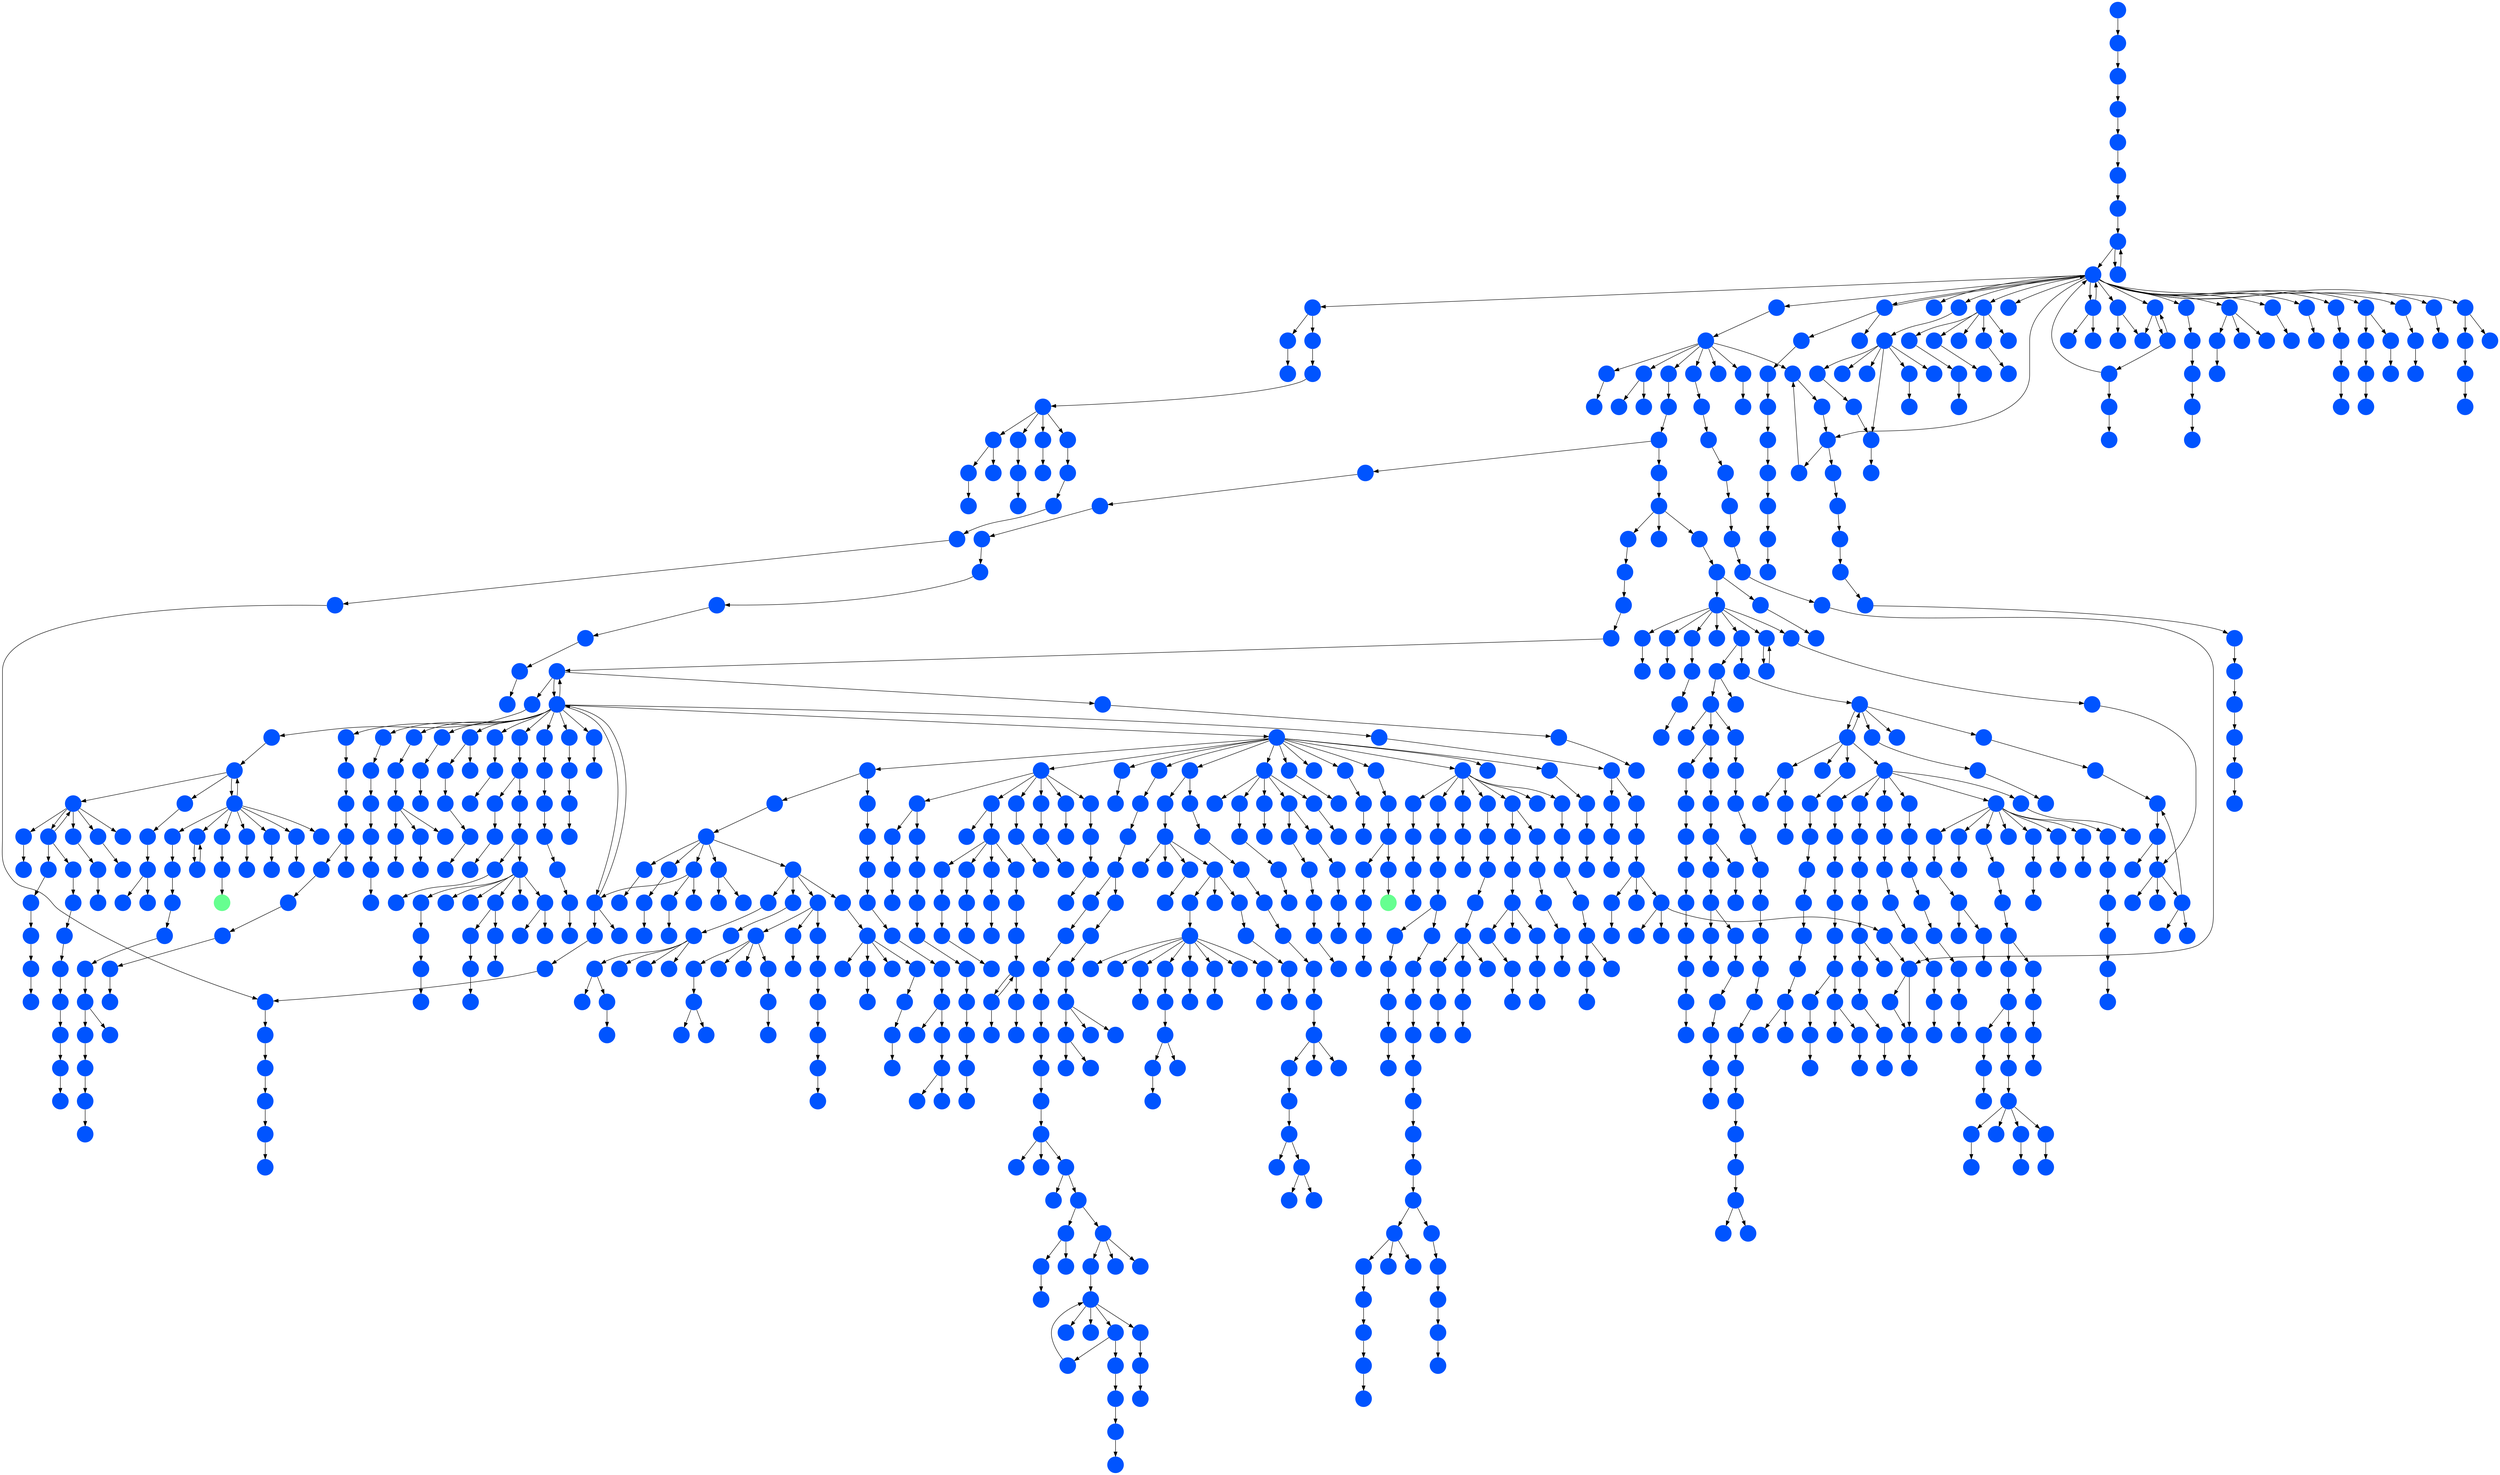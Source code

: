 digraph{
0 [tooltip = "F", penwidth = 0, style = filled, fillcolor = "#0054ff", shape = circle, label = ""]
1 [tooltip = "F", penwidth = 0, style = filled, fillcolor = "#0054ff", shape = circle, label = ""]
2 [tooltip = "F", penwidth = 0, style = filled, fillcolor = "#0054ff", shape = circle, label = ""]
3 [tooltip = "F", penwidth = 0, style = filled, fillcolor = "#0054ff", shape = circle, label = ""]
4 [tooltip = "F", penwidth = 0, style = filled, fillcolor = "#0054ff", shape = circle, label = ""]
5 [tooltip = "F", penwidth = 0, style = filled, fillcolor = "#0054ff", shape = circle, label = ""]
6 [tooltip = "F", penwidth = 0, style = filled, fillcolor = "#0054ff", shape = circle, label = ""]
7 [tooltip = "F", penwidth = 0, style = filled, fillcolor = "#0054ff", shape = circle, label = ""]
8 [tooltip = "F", penwidth = 0, style = filled, fillcolor = "#0054ff", shape = circle, label = ""]
9 [tooltip = "F", penwidth = 0, style = filled, fillcolor = "#0054ff", shape = circle, label = ""]
10 [tooltip = "F", penwidth = 0, style = filled, fillcolor = "#0054ff", shape = circle, label = ""]
11 [tooltip = "F", penwidth = 0, style = filled, fillcolor = "#0054ff", shape = circle, label = ""]
12 [tooltip = "F", penwidth = 0, style = filled, fillcolor = "#0054ff", shape = circle, label = ""]
13 [tooltip = "F", penwidth = 0, style = filled, fillcolor = "#0054ff", shape = circle, label = ""]
14 [tooltip = "F", penwidth = 0, style = filled, fillcolor = "#0054ff", shape = circle, label = ""]
15 [tooltip = "F", penwidth = 0, style = filled, fillcolor = "#0054ff", shape = circle, label = ""]
16 [tooltip = "F", penwidth = 0, style = filled, fillcolor = "#0054ff", shape = circle, label = ""]
17 [tooltip = "F", penwidth = 0, style = filled, fillcolor = "#0054ff", shape = circle, label = ""]
18 [tooltip = "F", penwidth = 0, style = filled, fillcolor = "#0054ff", shape = circle, label = ""]
19 [tooltip = "F", penwidth = 0, style = filled, fillcolor = "#0054ff", shape = circle, label = ""]
20 [tooltip = "F", penwidth = 0, style = filled, fillcolor = "#0054ff", shape = circle, label = ""]
21 [tooltip = "F", penwidth = 0, style = filled, fillcolor = "#0054ff", shape = circle, label = ""]
22 [tooltip = "F", penwidth = 0, style = filled, fillcolor = "#0054ff", shape = circle, label = ""]
23 [tooltip = "F", penwidth = 0, style = filled, fillcolor = "#0054ff", shape = circle, label = ""]
24 [tooltip = "F", penwidth = 0, style = filled, fillcolor = "#0054ff", shape = circle, label = ""]
25 [tooltip = "F", penwidth = 0, style = filled, fillcolor = "#0054ff", shape = circle, label = ""]
26 [tooltip = "F", penwidth = 0, style = filled, fillcolor = "#0054ff", shape = circle, label = ""]
27 [tooltip = "F", penwidth = 0, style = filled, fillcolor = "#0054ff", shape = circle, label = ""]
28 [tooltip = "F", penwidth = 0, style = filled, fillcolor = "#0054ff", shape = circle, label = ""]
29 [tooltip = "F", penwidth = 0, style = filled, fillcolor = "#0054ff", shape = circle, label = ""]
30 [tooltip = "F", penwidth = 0, style = filled, fillcolor = "#0054ff", shape = circle, label = ""]
31 [tooltip = "F", penwidth = 0, style = filled, fillcolor = "#0054ff", shape = circle, label = ""]
32 [tooltip = "F", penwidth = 0, style = filled, fillcolor = "#0054ff", shape = circle, label = ""]
33 [tooltip = "F", penwidth = 0, style = filled, fillcolor = "#0054ff", shape = circle, label = ""]
34 [tooltip = "F", penwidth = 0, style = filled, fillcolor = "#0054ff", shape = circle, label = ""]
35 [tooltip = "F", penwidth = 0, style = filled, fillcolor = "#0054ff", shape = circle, label = ""]
36 [tooltip = "F", penwidth = 0, style = filled, fillcolor = "#0054ff", shape = circle, label = ""]
37 [tooltip = "F", penwidth = 0, style = filled, fillcolor = "#0054ff", shape = circle, label = ""]
38 [tooltip = "F", penwidth = 0, style = filled, fillcolor = "#0054ff", shape = circle, label = ""]
39 [tooltip = "F", penwidth = 0, style = filled, fillcolor = "#0054ff", shape = circle, label = ""]
40 [tooltip = "F", penwidth = 0, style = filled, fillcolor = "#0054ff", shape = circle, label = ""]
41 [tooltip = "F", penwidth = 0, style = filled, fillcolor = "#0054ff", shape = circle, label = ""]
42 [tooltip = "F", penwidth = 0, style = filled, fillcolor = "#0054ff", shape = circle, label = ""]
43 [tooltip = "F", penwidth = 0, style = filled, fillcolor = "#0054ff", shape = circle, label = ""]
44 [tooltip = "F", penwidth = 0, style = filled, fillcolor = "#0054ff", shape = circle, label = ""]
45 [tooltip = "F", penwidth = 0, style = filled, fillcolor = "#0054ff", shape = circle, label = ""]
46 [tooltip = "F", penwidth = 0, style = filled, fillcolor = "#0054ff", shape = circle, label = ""]
47 [tooltip = "F", penwidth = 0, style = filled, fillcolor = "#0054ff", shape = circle, label = ""]
48 [tooltip = "F", penwidth = 0, style = filled, fillcolor = "#0054ff", shape = circle, label = ""]
49 [tooltip = "F", penwidth = 0, style = filled, fillcolor = "#0054ff", shape = circle, label = ""]
50 [tooltip = "F", penwidth = 0, style = filled, fillcolor = "#0054ff", shape = circle, label = ""]
51 [tooltip = "F", penwidth = 0, style = filled, fillcolor = "#0054ff", shape = circle, label = ""]
52 [tooltip = "F", penwidth = 0, style = filled, fillcolor = "#0054ff", shape = circle, label = ""]
53 [tooltip = "F", penwidth = 0, style = filled, fillcolor = "#0054ff", shape = circle, label = ""]
54 [tooltip = "F", penwidth = 0, style = filled, fillcolor = "#0054ff", shape = circle, label = ""]
55 [tooltip = "F", penwidth = 0, style = filled, fillcolor = "#0054ff", shape = circle, label = ""]
56 [tooltip = "F", penwidth = 0, style = filled, fillcolor = "#0054ff", shape = circle, label = ""]
57 [tooltip = "F", penwidth = 0, style = filled, fillcolor = "#0054ff", shape = circle, label = ""]
58 [tooltip = "F", penwidth = 0, style = filled, fillcolor = "#0054ff", shape = circle, label = ""]
59 [tooltip = "F", penwidth = 0, style = filled, fillcolor = "#0054ff", shape = circle, label = ""]
60 [tooltip = "F", penwidth = 0, style = filled, fillcolor = "#0054ff", shape = circle, label = ""]
61 [tooltip = "F", penwidth = 0, style = filled, fillcolor = "#0054ff", shape = circle, label = ""]
62 [tooltip = "F", penwidth = 0, style = filled, fillcolor = "#0054ff", shape = circle, label = ""]
63 [tooltip = "F", penwidth = 0, style = filled, fillcolor = "#0054ff", shape = circle, label = ""]
64 [tooltip = "F", penwidth = 0, style = filled, fillcolor = "#0054ff", shape = circle, label = ""]
65 [tooltip = "F", penwidth = 0, style = filled, fillcolor = "#0054ff", shape = circle, label = ""]
66 [tooltip = "F", penwidth = 0, style = filled, fillcolor = "#0054ff", shape = circle, label = ""]
67 [tooltip = "F", penwidth = 0, style = filled, fillcolor = "#0054ff", shape = circle, label = ""]
68 [tooltip = "F", penwidth = 0, style = filled, fillcolor = "#0054ff", shape = circle, label = ""]
69 [tooltip = "F", penwidth = 0, style = filled, fillcolor = "#0054ff", shape = circle, label = ""]
70 [tooltip = "F", penwidth = 0, style = filled, fillcolor = "#0054ff", shape = circle, label = ""]
71 [tooltip = "F", penwidth = 0, style = filled, fillcolor = "#0054ff", shape = circle, label = ""]
72 [tooltip = "F", penwidth = 0, style = filled, fillcolor = "#0054ff", shape = circle, label = ""]
73 [tooltip = "F", penwidth = 0, style = filled, fillcolor = "#0054ff", shape = circle, label = ""]
74 [tooltip = "F", penwidth = 0, style = filled, fillcolor = "#0054ff", shape = circle, label = ""]
75 [tooltip = "F", penwidth = 0, style = filled, fillcolor = "#0054ff", shape = circle, label = ""]
76 [tooltip = "F", penwidth = 0, style = filled, fillcolor = "#0054ff", shape = circle, label = ""]
77 [tooltip = "F", penwidth = 0, style = filled, fillcolor = "#0054ff", shape = circle, label = ""]
78 [tooltip = "F", penwidth = 0, style = filled, fillcolor = "#0054ff", shape = circle, label = ""]
79 [tooltip = "F", penwidth = 0, style = filled, fillcolor = "#0054ff", shape = circle, label = ""]
80 [tooltip = "F", penwidth = 0, style = filled, fillcolor = "#0054ff", shape = circle, label = ""]
81 [tooltip = "F", penwidth = 0, style = filled, fillcolor = "#0054ff", shape = circle, label = ""]
82 [tooltip = "F", penwidth = 0, style = filled, fillcolor = "#0054ff", shape = circle, label = ""]
83 [tooltip = "F", penwidth = 0, style = filled, fillcolor = "#0054ff", shape = circle, label = ""]
84 [tooltip = "F", penwidth = 0, style = filled, fillcolor = "#0054ff", shape = circle, label = ""]
85 [tooltip = "F", penwidth = 0, style = filled, fillcolor = "#0054ff", shape = circle, label = ""]
86 [tooltip = "F", penwidth = 0, style = filled, fillcolor = "#0054ff", shape = circle, label = ""]
87 [tooltip = "F", penwidth = 0, style = filled, fillcolor = "#0054ff", shape = circle, label = ""]
88 [tooltip = "F", penwidth = 0, style = filled, fillcolor = "#0054ff", shape = circle, label = ""]
89 [tooltip = "F", penwidth = 0, style = filled, fillcolor = "#0054ff", shape = circle, label = ""]
90 [tooltip = "F", penwidth = 0, style = filled, fillcolor = "#0054ff", shape = circle, label = ""]
91 [tooltip = "F", penwidth = 0, style = filled, fillcolor = "#0054ff", shape = circle, label = ""]
92 [tooltip = "F", penwidth = 0, style = filled, fillcolor = "#0054ff", shape = circle, label = ""]
93 [tooltip = "F", penwidth = 0, style = filled, fillcolor = "#0054ff", shape = circle, label = ""]
94 [tooltip = "F", penwidth = 0, style = filled, fillcolor = "#0054ff", shape = circle, label = ""]
95 [tooltip = "F", penwidth = 0, style = filled, fillcolor = "#0054ff", shape = circle, label = ""]
96 [tooltip = "F", penwidth = 0, style = filled, fillcolor = "#0054ff", shape = circle, label = ""]
97 [tooltip = "F", penwidth = 0, style = filled, fillcolor = "#0054ff", shape = circle, label = ""]
98 [tooltip = "F", penwidth = 0, style = filled, fillcolor = "#0054ff", shape = circle, label = ""]
99 [tooltip = "F", penwidth = 0, style = filled, fillcolor = "#0054ff", shape = circle, label = ""]
100 [tooltip = "F", penwidth = 0, style = filled, fillcolor = "#0054ff", shape = circle, label = ""]
101 [tooltip = "F", penwidth = 0, style = filled, fillcolor = "#0054ff", shape = circle, label = ""]
102 [tooltip = "F", penwidth = 0, style = filled, fillcolor = "#0054ff", shape = circle, label = ""]
103 [tooltip = "F", penwidth = 0, style = filled, fillcolor = "#0054ff", shape = circle, label = ""]
104 [tooltip = "F", penwidth = 0, style = filled, fillcolor = "#0054ff", shape = circle, label = ""]
105 [tooltip = "F", penwidth = 0, style = filled, fillcolor = "#0054ff", shape = circle, label = ""]
106 [tooltip = "F", penwidth = 0, style = filled, fillcolor = "#0054ff", shape = circle, label = ""]
107 [tooltip = "F", penwidth = 0, style = filled, fillcolor = "#0054ff", shape = circle, label = ""]
108 [tooltip = "F", penwidth = 0, style = filled, fillcolor = "#0054ff", shape = circle, label = ""]
109 [tooltip = "F", penwidth = 0, style = filled, fillcolor = "#0054ff", shape = circle, label = ""]
110 [tooltip = "F", penwidth = 0, style = filled, fillcolor = "#0054ff", shape = circle, label = ""]
111 [tooltip = "F", penwidth = 0, style = filled, fillcolor = "#0054ff", shape = circle, label = ""]
112 [tooltip = "F", penwidth = 0, style = filled, fillcolor = "#0054ff", shape = circle, label = ""]
113 [tooltip = "F", penwidth = 0, style = filled, fillcolor = "#0054ff", shape = circle, label = ""]
114 [tooltip = "F", penwidth = 0, style = filled, fillcolor = "#0054ff", shape = circle, label = ""]
115 [tooltip = "F", penwidth = 0, style = filled, fillcolor = "#0054ff", shape = circle, label = ""]
116 [tooltip = "F", penwidth = 0, style = filled, fillcolor = "#0054ff", shape = circle, label = ""]
117 [tooltip = "F", penwidth = 0, style = filled, fillcolor = "#0054ff", shape = circle, label = ""]
118 [tooltip = "F", penwidth = 0, style = filled, fillcolor = "#0054ff", shape = circle, label = ""]
119 [tooltip = "F", penwidth = 0, style = filled, fillcolor = "#0054ff", shape = circle, label = ""]
120 [tooltip = "F", penwidth = 0, style = filled, fillcolor = "#0054ff", shape = circle, label = ""]
121 [tooltip = "F", penwidth = 0, style = filled, fillcolor = "#0054ff", shape = circle, label = ""]
122 [tooltip = "F", penwidth = 0, style = filled, fillcolor = "#0054ff", shape = circle, label = ""]
123 [tooltip = "F", penwidth = 0, style = filled, fillcolor = "#0054ff", shape = circle, label = ""]
124 [tooltip = "F", penwidth = 0, style = filled, fillcolor = "#0054ff", shape = circle, label = ""]
125 [tooltip = "F", penwidth = 0, style = filled, fillcolor = "#0054ff", shape = circle, label = ""]
126 [tooltip = "F", penwidth = 0, style = filled, fillcolor = "#0054ff", shape = circle, label = ""]
127 [tooltip = "F", penwidth = 0, style = filled, fillcolor = "#0054ff", shape = circle, label = ""]
128 [tooltip = "F", penwidth = 0, style = filled, fillcolor = "#0054ff", shape = circle, label = ""]
129 [tooltip = "F", penwidth = 0, style = filled, fillcolor = "#0054ff", shape = circle, label = ""]
130 [tooltip = "F", penwidth = 0, style = filled, fillcolor = "#0054ff", shape = circle, label = ""]
131 [tooltip = "F", penwidth = 0, style = filled, fillcolor = "#0054ff", shape = circle, label = ""]
132 [tooltip = "F", penwidth = 0, style = filled, fillcolor = "#0054ff", shape = circle, label = ""]
133 [tooltip = "F", penwidth = 0, style = filled, fillcolor = "#0054ff", shape = circle, label = ""]
134 [tooltip = "F", penwidth = 0, style = filled, fillcolor = "#0054ff", shape = circle, label = ""]
135 [tooltip = "F", penwidth = 0, style = filled, fillcolor = "#0054ff", shape = circle, label = ""]
136 [tooltip = "F", penwidth = 0, style = filled, fillcolor = "#0054ff", shape = circle, label = ""]
137 [tooltip = "F", penwidth = 0, style = filled, fillcolor = "#0054ff", shape = circle, label = ""]
138 [tooltip = "F", penwidth = 0, style = filled, fillcolor = "#0054ff", shape = circle, label = ""]
139 [tooltip = "F", penwidth = 0, style = filled, fillcolor = "#0054ff", shape = circle, label = ""]
140 [tooltip = "F", penwidth = 0, style = filled, fillcolor = "#0054ff", shape = circle, label = ""]
141 [tooltip = "F", penwidth = 0, style = filled, fillcolor = "#0054ff", shape = circle, label = ""]
142 [tooltip = "F", penwidth = 0, style = filled, fillcolor = "#0054ff", shape = circle, label = ""]
143 [tooltip = "F", penwidth = 0, style = filled, fillcolor = "#0054ff", shape = circle, label = ""]
144 [tooltip = "F", penwidth = 0, style = filled, fillcolor = "#0054ff", shape = circle, label = ""]
145 [tooltip = "F", penwidth = 0, style = filled, fillcolor = "#0054ff", shape = circle, label = ""]
146 [tooltip = "F", penwidth = 0, style = filled, fillcolor = "#0054ff", shape = circle, label = ""]
147 [tooltip = "F", penwidth = 0, style = filled, fillcolor = "#0054ff", shape = circle, label = ""]
148 [tooltip = "F", penwidth = 0, style = filled, fillcolor = "#0054ff", shape = circle, label = ""]
149 [tooltip = "F", penwidth = 0, style = filled, fillcolor = "#0054ff", shape = circle, label = ""]
150 [tooltip = "F", penwidth = 0, style = filled, fillcolor = "#0054ff", shape = circle, label = ""]
151 [tooltip = "F", penwidth = 0, style = filled, fillcolor = "#0054ff", shape = circle, label = ""]
152 [tooltip = "F", penwidth = 0, style = filled, fillcolor = "#0054ff", shape = circle, label = ""]
153 [tooltip = "F", penwidth = 0, style = filled, fillcolor = "#0054ff", shape = circle, label = ""]
154 [tooltip = "F", penwidth = 0, style = filled, fillcolor = "#0054ff", shape = circle, label = ""]
155 [tooltip = "F", penwidth = 0, style = filled, fillcolor = "#0054ff", shape = circle, label = ""]
156 [tooltip = "F", penwidth = 0, style = filled, fillcolor = "#0054ff", shape = circle, label = ""]
157 [tooltip = "F", penwidth = 0, style = filled, fillcolor = "#0054ff", shape = circle, label = ""]
158 [tooltip = "F", penwidth = 0, style = filled, fillcolor = "#0054ff", shape = circle, label = ""]
159 [tooltip = "F", penwidth = 0, style = filled, fillcolor = "#0054ff", shape = circle, label = ""]
160 [tooltip = "F", penwidth = 0, style = filled, fillcolor = "#0054ff", shape = circle, label = ""]
161 [tooltip = "F", penwidth = 0, style = filled, fillcolor = "#0054ff", shape = circle, label = ""]
162 [tooltip = "F", penwidth = 0, style = filled, fillcolor = "#0054ff", shape = circle, label = ""]
163 [tooltip = "F", penwidth = 0, style = filled, fillcolor = "#0054ff", shape = circle, label = ""]
164 [tooltip = "F", penwidth = 0, style = filled, fillcolor = "#0054ff", shape = circle, label = ""]
165 [tooltip = "F", penwidth = 0, style = filled, fillcolor = "#0054ff", shape = circle, label = ""]
166 [tooltip = "F", penwidth = 0, style = filled, fillcolor = "#0054ff", shape = circle, label = ""]
167 [tooltip = "F", penwidth = 0, style = filled, fillcolor = "#0054ff", shape = circle, label = ""]
168 [tooltip = "F", penwidth = 0, style = filled, fillcolor = "#0054ff", shape = circle, label = ""]
169 [tooltip = "F", penwidth = 0, style = filled, fillcolor = "#0054ff", shape = circle, label = ""]
170 [tooltip = "F", penwidth = 0, style = filled, fillcolor = "#0054ff", shape = circle, label = ""]
171 [tooltip = "F", penwidth = 0, style = filled, fillcolor = "#0054ff", shape = circle, label = ""]
172 [tooltip = "F", penwidth = 0, style = filled, fillcolor = "#0054ff", shape = circle, label = ""]
173 [tooltip = "F", penwidth = 0, style = filled, fillcolor = "#0054ff", shape = circle, label = ""]
174 [tooltip = "F", penwidth = 0, style = filled, fillcolor = "#0054ff", shape = circle, label = ""]
175 [tooltip = "F", penwidth = 0, style = filled, fillcolor = "#0054ff", shape = circle, label = ""]
176 [tooltip = "F", penwidth = 0, style = filled, fillcolor = "#0054ff", shape = circle, label = ""]
177 [tooltip = "F", penwidth = 0, style = filled, fillcolor = "#0054ff", shape = circle, label = ""]
178 [tooltip = "F", penwidth = 0, style = filled, fillcolor = "#0054ff", shape = circle, label = ""]
179 [tooltip = "F", penwidth = 0, style = filled, fillcolor = "#0054ff", shape = circle, label = ""]
180 [tooltip = "F", penwidth = 0, style = filled, fillcolor = "#0054ff", shape = circle, label = ""]
181 [tooltip = "F", penwidth = 0, style = filled, fillcolor = "#0054ff", shape = circle, label = ""]
182 [tooltip = "F", penwidth = 0, style = filled, fillcolor = "#0054ff", shape = circle, label = ""]
183 [tooltip = "F", penwidth = 0, style = filled, fillcolor = "#0054ff", shape = circle, label = ""]
184 [tooltip = "F", penwidth = 0, style = filled, fillcolor = "#0054ff", shape = circle, label = ""]
185 [tooltip = "F", penwidth = 0, style = filled, fillcolor = "#0054ff", shape = circle, label = ""]
186 [tooltip = "F", penwidth = 0, style = filled, fillcolor = "#0054ff", shape = circle, label = ""]
187 [tooltip = "F", penwidth = 0, style = filled, fillcolor = "#0054ff", shape = circle, label = ""]
188 [tooltip = "F", penwidth = 0, style = filled, fillcolor = "#0054ff", shape = circle, label = ""]
189 [tooltip = "F", penwidth = 0, style = filled, fillcolor = "#0054ff", shape = circle, label = ""]
190 [tooltip = "F", penwidth = 0, style = filled, fillcolor = "#0054ff", shape = circle, label = ""]
191 [tooltip = "F", penwidth = 0, style = filled, fillcolor = "#0054ff", shape = circle, label = ""]
192 [tooltip = "F", penwidth = 0, style = filled, fillcolor = "#0054ff", shape = circle, label = ""]
193 [tooltip = "F", penwidth = 0, style = filled, fillcolor = "#0054ff", shape = circle, label = ""]
194 [tooltip = "F", penwidth = 0, style = filled, fillcolor = "#0054ff", shape = circle, label = ""]
195 [tooltip = "F", penwidth = 0, style = filled, fillcolor = "#0054ff", shape = circle, label = ""]
196 [tooltip = "F", penwidth = 0, style = filled, fillcolor = "#0054ff", shape = circle, label = ""]
197 [tooltip = "F", penwidth = 0, style = filled, fillcolor = "#0054ff", shape = circle, label = ""]
198 [tooltip = "F", penwidth = 0, style = filled, fillcolor = "#0054ff", shape = circle, label = ""]
199 [tooltip = "F", penwidth = 0, style = filled, fillcolor = "#0054ff", shape = circle, label = ""]
200 [tooltip = "F", penwidth = 0, style = filled, fillcolor = "#0054ff", shape = circle, label = ""]
201 [tooltip = "F", penwidth = 0, style = filled, fillcolor = "#0054ff", shape = circle, label = ""]
202 [tooltip = "F", penwidth = 0, style = filled, fillcolor = "#0054ff", shape = circle, label = ""]
203 [tooltip = "F", penwidth = 0, style = filled, fillcolor = "#0054ff", shape = circle, label = ""]
204 [tooltip = "F", penwidth = 0, style = filled, fillcolor = "#0054ff", shape = circle, label = ""]
205 [tooltip = "F", penwidth = 0, style = filled, fillcolor = "#0054ff", shape = circle, label = ""]
206 [tooltip = "F", penwidth = 0, style = filled, fillcolor = "#0054ff", shape = circle, label = ""]
207 [tooltip = "F", penwidth = 0, style = filled, fillcolor = "#0054ff", shape = circle, label = ""]
208 [tooltip = "F", penwidth = 0, style = filled, fillcolor = "#0054ff", shape = circle, label = ""]
209 [tooltip = "F", penwidth = 0, style = filled, fillcolor = "#0054ff", shape = circle, label = ""]
210 [tooltip = "F", penwidth = 0, style = filled, fillcolor = "#0054ff", shape = circle, label = ""]
211 [tooltip = "F", penwidth = 0, style = filled, fillcolor = "#0054ff", shape = circle, label = ""]
212 [tooltip = "F", penwidth = 0, style = filled, fillcolor = "#0054ff", shape = circle, label = ""]
213 [tooltip = "F", penwidth = 0, style = filled, fillcolor = "#0054ff", shape = circle, label = ""]
214 [tooltip = "F", penwidth = 0, style = filled, fillcolor = "#0054ff", shape = circle, label = ""]
215 [tooltip = "F", penwidth = 0, style = filled, fillcolor = "#0054ff", shape = circle, label = ""]
216 [tooltip = "F", penwidth = 0, style = filled, fillcolor = "#0054ff", shape = circle, label = ""]
217 [tooltip = "F", penwidth = 0, style = filled, fillcolor = "#0054ff", shape = circle, label = ""]
218 [tooltip = "F", penwidth = 0, style = filled, fillcolor = "#0054ff", shape = circle, label = ""]
219 [tooltip = "F", penwidth = 0, style = filled, fillcolor = "#0054ff", shape = circle, label = ""]
220 [tooltip = "F", penwidth = 0, style = filled, fillcolor = "#0054ff", shape = circle, label = ""]
221 [tooltip = "F", penwidth = 0, style = filled, fillcolor = "#0054ff", shape = circle, label = ""]
222 [tooltip = "F", penwidth = 0, style = filled, fillcolor = "#0054ff", shape = circle, label = ""]
223 [tooltip = "F", penwidth = 0, style = filled, fillcolor = "#0054ff", shape = circle, label = ""]
224 [tooltip = "F", penwidth = 0, style = filled, fillcolor = "#0054ff", shape = circle, label = ""]
225 [tooltip = "F", penwidth = 0, style = filled, fillcolor = "#0054ff", shape = circle, label = ""]
226 [tooltip = "F", penwidth = 0, style = filled, fillcolor = "#0054ff", shape = circle, label = ""]
227 [tooltip = "F", penwidth = 0, style = filled, fillcolor = "#0054ff", shape = circle, label = ""]
228 [tooltip = "F", penwidth = 0, style = filled, fillcolor = "#0054ff", shape = circle, label = ""]
229 [tooltip = "F", penwidth = 0, style = filled, fillcolor = "#0054ff", shape = circle, label = ""]
230 [tooltip = "F", penwidth = 0, style = filled, fillcolor = "#0054ff", shape = circle, label = ""]
231 [tooltip = "F", penwidth = 0, style = filled, fillcolor = "#0054ff", shape = circle, label = ""]
232 [tooltip = "F", penwidth = 0, style = filled, fillcolor = "#0054ff", shape = circle, label = ""]
233 [tooltip = "F", penwidth = 0, style = filled, fillcolor = "#0054ff", shape = circle, label = ""]
234 [tooltip = "F", penwidth = 0, style = filled, fillcolor = "#0054ff", shape = circle, label = ""]
235 [tooltip = "F", penwidth = 0, style = filled, fillcolor = "#0054ff", shape = circle, label = ""]
236 [tooltip = "F", penwidth = 0, style = filled, fillcolor = "#0054ff", shape = circle, label = ""]
237 [tooltip = "F", penwidth = 0, style = filled, fillcolor = "#0054ff", shape = circle, label = ""]
238 [tooltip = "F", penwidth = 0, style = filled, fillcolor = "#0054ff", shape = circle, label = ""]
239 [tooltip = "F", penwidth = 0, style = filled, fillcolor = "#0054ff", shape = circle, label = ""]
240 [tooltip = "F", penwidth = 0, style = filled, fillcolor = "#0054ff", shape = circle, label = ""]
241 [tooltip = "F", penwidth = 0, style = filled, fillcolor = "#0054ff", shape = circle, label = ""]
242 [tooltip = "F", penwidth = 0, style = filled, fillcolor = "#0054ff", shape = circle, label = ""]
243 [tooltip = "F", penwidth = 0, style = filled, fillcolor = "#0054ff", shape = circle, label = ""]
244 [tooltip = "F", penwidth = 0, style = filled, fillcolor = "#0054ff", shape = circle, label = ""]
245 [tooltip = "F", penwidth = 0, style = filled, fillcolor = "#0054ff", shape = circle, label = ""]
246 [tooltip = "F", penwidth = 0, style = filled, fillcolor = "#0054ff", shape = circle, label = ""]
247 [tooltip = "F", penwidth = 0, style = filled, fillcolor = "#0054ff", shape = circle, label = ""]
248 [tooltip = "F", penwidth = 0, style = filled, fillcolor = "#0054ff", shape = circle, label = ""]
249 [tooltip = "F", penwidth = 0, style = filled, fillcolor = "#0054ff", shape = circle, label = ""]
250 [tooltip = "F", penwidth = 0, style = filled, fillcolor = "#0054ff", shape = circle, label = ""]
251 [tooltip = "F", penwidth = 0, style = filled, fillcolor = "#0054ff", shape = circle, label = ""]
252 [tooltip = "F", penwidth = 0, style = filled, fillcolor = "#0054ff", shape = circle, label = ""]
253 [tooltip = "F", penwidth = 0, style = filled, fillcolor = "#0054ff", shape = circle, label = ""]
254 [tooltip = "F", penwidth = 0, style = filled, fillcolor = "#0054ff", shape = circle, label = ""]
255 [tooltip = "F", penwidth = 0, style = filled, fillcolor = "#0054ff", shape = circle, label = ""]
256 [tooltip = "F", penwidth = 0, style = filled, fillcolor = "#0054ff", shape = circle, label = ""]
257 [tooltip = "F", penwidth = 0, style = filled, fillcolor = "#0054ff", shape = circle, label = ""]
258 [tooltip = "F", penwidth = 0, style = filled, fillcolor = "#0054ff", shape = circle, label = ""]
259 [tooltip = "F", penwidth = 0, style = filled, fillcolor = "#0054ff", shape = circle, label = ""]
260 [tooltip = "F", penwidth = 0, style = filled, fillcolor = "#0054ff", shape = circle, label = ""]
261 [tooltip = "F", penwidth = 0, style = filled, fillcolor = "#0054ff", shape = circle, label = ""]
262 [tooltip = "F", penwidth = 0, style = filled, fillcolor = "#0054ff", shape = circle, label = ""]
263 [tooltip = "F", penwidth = 0, style = filled, fillcolor = "#0054ff", shape = circle, label = ""]
264 [tooltip = "F", penwidth = 0, style = filled, fillcolor = "#0054ff", shape = circle, label = ""]
265 [tooltip = "F", penwidth = 0, style = filled, fillcolor = "#0054ff", shape = circle, label = ""]
266 [tooltip = "F", penwidth = 0, style = filled, fillcolor = "#0054ff", shape = circle, label = ""]
267 [tooltip = "F", penwidth = 0, style = filled, fillcolor = "#0054ff", shape = circle, label = ""]
268 [tooltip = "F", penwidth = 0, style = filled, fillcolor = "#0054ff", shape = circle, label = ""]
269 [tooltip = "F", penwidth = 0, style = filled, fillcolor = "#0054ff", shape = circle, label = ""]
270 [tooltip = "F", penwidth = 0, style = filled, fillcolor = "#0054ff", shape = circle, label = ""]
271 [tooltip = "F", penwidth = 0, style = filled, fillcolor = "#0054ff", shape = circle, label = ""]
272 [tooltip = "F", penwidth = 0, style = filled, fillcolor = "#0054ff", shape = circle, label = ""]
273 [tooltip = "F", penwidth = 0, style = filled, fillcolor = "#0054ff", shape = circle, label = ""]
274 [tooltip = "F", penwidth = 0, style = filled, fillcolor = "#0054ff", shape = circle, label = ""]
275 [tooltip = "F", penwidth = 0, style = filled, fillcolor = "#0054ff", shape = circle, label = ""]
276 [tooltip = "F", penwidth = 0, style = filled, fillcolor = "#0054ff", shape = circle, label = ""]
277 [tooltip = "F", penwidth = 0, style = filled, fillcolor = "#0054ff", shape = circle, label = ""]
278 [tooltip = "F", penwidth = 0, style = filled, fillcolor = "#0054ff", shape = circle, label = ""]
279 [tooltip = "F", penwidth = 0, style = filled, fillcolor = "#0054ff", shape = circle, label = ""]
280 [tooltip = "F", penwidth = 0, style = filled, fillcolor = "#0054ff", shape = circle, label = ""]
281 [tooltip = "F", penwidth = 0, style = filled, fillcolor = "#0054ff", shape = circle, label = ""]
282 [tooltip = "F", penwidth = 0, style = filled, fillcolor = "#0054ff", shape = circle, label = ""]
283 [tooltip = "F", penwidth = 0, style = filled, fillcolor = "#0054ff", shape = circle, label = ""]
284 [tooltip = "F", penwidth = 0, style = filled, fillcolor = "#0054ff", shape = circle, label = ""]
285 [tooltip = "F", penwidth = 0, style = filled, fillcolor = "#0054ff", shape = circle, label = ""]
286 [tooltip = "F", penwidth = 0, style = filled, fillcolor = "#0054ff", shape = circle, label = ""]
287 [tooltip = "F", penwidth = 0, style = filled, fillcolor = "#0054ff", shape = circle, label = ""]
288 [tooltip = "F", penwidth = 0, style = filled, fillcolor = "#0054ff", shape = circle, label = ""]
289 [tooltip = "F", penwidth = 0, style = filled, fillcolor = "#0054ff", shape = circle, label = ""]
290 [tooltip = "F", penwidth = 0, style = filled, fillcolor = "#0054ff", shape = circle, label = ""]
291 [tooltip = "F", penwidth = 0, style = filled, fillcolor = "#0054ff", shape = circle, label = ""]
292 [tooltip = "F", penwidth = 0, style = filled, fillcolor = "#0054ff", shape = circle, label = ""]
293 [tooltip = "F", penwidth = 0, style = filled, fillcolor = "#0054ff", shape = circle, label = ""]
294 [tooltip = "F", penwidth = 0, style = filled, fillcolor = "#0054ff", shape = circle, label = ""]
295 [tooltip = "F", penwidth = 0, style = filled, fillcolor = "#0054ff", shape = circle, label = ""]
296 [tooltip = "F", penwidth = 0, style = filled, fillcolor = "#0054ff", shape = circle, label = ""]
297 [tooltip = "F", penwidth = 0, style = filled, fillcolor = "#0054ff", shape = circle, label = ""]
298 [tooltip = "F", penwidth = 0, style = filled, fillcolor = "#0054ff", shape = circle, label = ""]
299 [tooltip = "F", penwidth = 0, style = filled, fillcolor = "#0054ff", shape = circle, label = ""]
300 [tooltip = "F", penwidth = 0, style = filled, fillcolor = "#0054ff", shape = circle, label = ""]
301 [tooltip = "F", penwidth = 0, style = filled, fillcolor = "#0054ff", shape = circle, label = ""]
302 [tooltip = "F", penwidth = 0, style = filled, fillcolor = "#0054ff", shape = circle, label = ""]
303 [tooltip = "F", penwidth = 0, style = filled, fillcolor = "#0054ff", shape = circle, label = ""]
304 [tooltip = "F", penwidth = 0, style = filled, fillcolor = "#0054ff", shape = circle, label = ""]
305 [tooltip = "F", penwidth = 0, style = filled, fillcolor = "#0054ff", shape = circle, label = ""]
306 [tooltip = "F", penwidth = 0, style = filled, fillcolor = "#0054ff", shape = circle, label = ""]
307 [tooltip = "F", penwidth = 0, style = filled, fillcolor = "#0054ff", shape = circle, label = ""]
308 [tooltip = "F", penwidth = 0, style = filled, fillcolor = "#0054ff", shape = circle, label = ""]
309 [tooltip = "F", penwidth = 0, style = filled, fillcolor = "#0054ff", shape = circle, label = ""]
310 [tooltip = "F", penwidth = 0, style = filled, fillcolor = "#0054ff", shape = circle, label = ""]
311 [tooltip = "F", penwidth = 0, style = filled, fillcolor = "#0054ff", shape = circle, label = ""]
312 [tooltip = "F", penwidth = 0, style = filled, fillcolor = "#0054ff", shape = circle, label = ""]
313 [tooltip = "F", penwidth = 0, style = filled, fillcolor = "#0054ff", shape = circle, label = ""]
314 [tooltip = "F", penwidth = 0, style = filled, fillcolor = "#0054ff", shape = circle, label = ""]
315 [tooltip = "F", penwidth = 0, style = filled, fillcolor = "#0054ff", shape = circle, label = ""]
316 [tooltip = "F", penwidth = 0, style = filled, fillcolor = "#0054ff", shape = circle, label = ""]
317 [tooltip = "F", penwidth = 0, style = filled, fillcolor = "#0054ff", shape = circle, label = ""]
318 [tooltip = "F", penwidth = 0, style = filled, fillcolor = "#0054ff", shape = circle, label = ""]
319 [tooltip = "F", penwidth = 0, style = filled, fillcolor = "#0054ff", shape = circle, label = ""]
320 [tooltip = "F", penwidth = 0, style = filled, fillcolor = "#0054ff", shape = circle, label = ""]
321 [tooltip = "F", penwidth = 0, style = filled, fillcolor = "#0054ff", shape = circle, label = ""]
322 [tooltip = "F", penwidth = 0, style = filled, fillcolor = "#0054ff", shape = circle, label = ""]
323 [tooltip = "F", penwidth = 0, style = filled, fillcolor = "#0054ff", shape = circle, label = ""]
324 [tooltip = "F", penwidth = 0, style = filled, fillcolor = "#0054ff", shape = circle, label = ""]
325 [tooltip = "F", penwidth = 0, style = filled, fillcolor = "#0054ff", shape = circle, label = ""]
326 [tooltip = "F", penwidth = 0, style = filled, fillcolor = "#0054ff", shape = circle, label = ""]
327 [tooltip = "F", penwidth = 0, style = filled, fillcolor = "#0054ff", shape = circle, label = ""]
328 [tooltip = "F", penwidth = 0, style = filled, fillcolor = "#0054ff", shape = circle, label = ""]
329 [tooltip = "F", penwidth = 0, style = filled, fillcolor = "#0054ff", shape = circle, label = ""]
330 [tooltip = "F", penwidth = 0, style = filled, fillcolor = "#0054ff", shape = circle, label = ""]
331 [tooltip = "F", penwidth = 0, style = filled, fillcolor = "#0054ff", shape = circle, label = ""]
332 [tooltip = "F", penwidth = 0, style = filled, fillcolor = "#0054ff", shape = circle, label = ""]
333 [tooltip = "F", penwidth = 0, style = filled, fillcolor = "#0054ff", shape = circle, label = ""]
334 [tooltip = "F", penwidth = 0, style = filled, fillcolor = "#0054ff", shape = circle, label = ""]
335 [tooltip = "F", penwidth = 0, style = filled, fillcolor = "#0054ff", shape = circle, label = ""]
336 [tooltip = "F", penwidth = 0, style = filled, fillcolor = "#0054ff", shape = circle, label = ""]
337 [tooltip = "F", penwidth = 0, style = filled, fillcolor = "#0054ff", shape = circle, label = ""]
338 [tooltip = "F", penwidth = 0, style = filled, fillcolor = "#0054ff", shape = circle, label = ""]
339 [tooltip = "F", penwidth = 0, style = filled, fillcolor = "#0054ff", shape = circle, label = ""]
340 [tooltip = "F", penwidth = 0, style = filled, fillcolor = "#0054ff", shape = circle, label = ""]
341 [tooltip = "F", penwidth = 0, style = filled, fillcolor = "#0054ff", shape = circle, label = ""]
342 [tooltip = "F", penwidth = 0, style = filled, fillcolor = "#0054ff", shape = circle, label = ""]
343 [tooltip = "F", penwidth = 0, style = filled, fillcolor = "#0054ff", shape = circle, label = ""]
344 [tooltip = "F", penwidth = 0, style = filled, fillcolor = "#0054ff", shape = circle, label = ""]
345 [tooltip = "F", penwidth = 0, style = filled, fillcolor = "#0054ff", shape = circle, label = ""]
346 [tooltip = "F", penwidth = 0, style = filled, fillcolor = "#0054ff", shape = circle, label = ""]
347 [tooltip = "F", penwidth = 0, style = filled, fillcolor = "#0054ff", shape = circle, label = ""]
348 [tooltip = "F", penwidth = 0, style = filled, fillcolor = "#0054ff", shape = circle, label = ""]
349 [tooltip = "F", penwidth = 0, style = filled, fillcolor = "#0054ff", shape = circle, label = ""]
350 [tooltip = "F", penwidth = 0, style = filled, fillcolor = "#0054ff", shape = circle, label = ""]
351 [tooltip = "F", penwidth = 0, style = filled, fillcolor = "#0054ff", shape = circle, label = ""]
352 [tooltip = "F", penwidth = 0, style = filled, fillcolor = "#0054ff", shape = circle, label = ""]
353 [tooltip = "F", penwidth = 0, style = filled, fillcolor = "#0054ff", shape = circle, label = ""]
354 [tooltip = "F", penwidth = 0, style = filled, fillcolor = "#0054ff", shape = circle, label = ""]
355 [tooltip = "F", penwidth = 0, style = filled, fillcolor = "#0054ff", shape = circle, label = ""]
356 [tooltip = "F", penwidth = 0, style = filled, fillcolor = "#0054ff", shape = circle, label = ""]
357 [tooltip = "F", penwidth = 0, style = filled, fillcolor = "#0054ff", shape = circle, label = ""]
358 [tooltip = "F", penwidth = 0, style = filled, fillcolor = "#0054ff", shape = circle, label = ""]
359 [tooltip = "F", penwidth = 0, style = filled, fillcolor = "#0054ff", shape = circle, label = ""]
360 [tooltip = "F", penwidth = 0, style = filled, fillcolor = "#0054ff", shape = circle, label = ""]
361 [tooltip = "F", penwidth = 0, style = filled, fillcolor = "#0054ff", shape = circle, label = ""]
362 [tooltip = "F", penwidth = 0, style = filled, fillcolor = "#0054ff", shape = circle, label = ""]
363 [tooltip = "F", penwidth = 0, style = filled, fillcolor = "#0054ff", shape = circle, label = ""]
364 [tooltip = "F", penwidth = 0, style = filled, fillcolor = "#0054ff", shape = circle, label = ""]
365 [tooltip = "F", penwidth = 0, style = filled, fillcolor = "#0054ff", shape = circle, label = ""]
366 [tooltip = "F", penwidth = 0, style = filled, fillcolor = "#0054ff", shape = circle, label = ""]
367 [tooltip = "F", penwidth = 0, style = filled, fillcolor = "#0054ff", shape = circle, label = ""]
368 [tooltip = "F", penwidth = 0, style = filled, fillcolor = "#0054ff", shape = circle, label = ""]
369 [tooltip = "F", penwidth = 0, style = filled, fillcolor = "#0054ff", shape = circle, label = ""]
370 [tooltip = "F", penwidth = 0, style = filled, fillcolor = "#0054ff", shape = circle, label = ""]
371 [tooltip = "F", penwidth = 0, style = filled, fillcolor = "#0054ff", shape = circle, label = ""]
372 [tooltip = "F", penwidth = 0, style = filled, fillcolor = "#0054ff", shape = circle, label = ""]
373 [tooltip = "F", penwidth = 0, style = filled, fillcolor = "#0054ff", shape = circle, label = ""]
374 [tooltip = "F", penwidth = 0, style = filled, fillcolor = "#0054ff", shape = circle, label = ""]
375 [tooltip = "F", penwidth = 0, style = filled, fillcolor = "#0054ff", shape = circle, label = ""]
376 [tooltip = "F", penwidth = 0, style = filled, fillcolor = "#0054ff", shape = circle, label = ""]
377 [tooltip = "F", penwidth = 0, style = filled, fillcolor = "#0054ff", shape = circle, label = ""]
378 [tooltip = "F", penwidth = 0, style = filled, fillcolor = "#0054ff", shape = circle, label = ""]
379 [tooltip = "F", penwidth = 0, style = filled, fillcolor = "#0054ff", shape = circle, label = ""]
380 [tooltip = "F", penwidth = 0, style = filled, fillcolor = "#0054ff", shape = circle, label = ""]
381 [tooltip = "F", penwidth = 0, style = filled, fillcolor = "#0054ff", shape = circle, label = ""]
382 [tooltip = "F", penwidth = 0, style = filled, fillcolor = "#0054ff", shape = circle, label = ""]
383 [tooltip = "F", penwidth = 0, style = filled, fillcolor = "#0054ff", shape = circle, label = ""]
384 [tooltip = "F", penwidth = 0, style = filled, fillcolor = "#0054ff", shape = circle, label = ""]
385 [tooltip = "F", penwidth = 0, style = filled, fillcolor = "#0054ff", shape = circle, label = ""]
386 [tooltip = "F", penwidth = 0, style = filled, fillcolor = "#0054ff", shape = circle, label = ""]
387 [tooltip = "F", penwidth = 0, style = filled, fillcolor = "#0054ff", shape = circle, label = ""]
388 [tooltip = "F", penwidth = 0, style = filled, fillcolor = "#0054ff", shape = circle, label = ""]
389 [tooltip = "F", penwidth = 0, style = filled, fillcolor = "#0054ff", shape = circle, label = ""]
390 [tooltip = "F", penwidth = 0, style = filled, fillcolor = "#0054ff", shape = circle, label = ""]
391 [tooltip = "F", penwidth = 0, style = filled, fillcolor = "#0054ff", shape = circle, label = ""]
392 [tooltip = "F", penwidth = 0, style = filled, fillcolor = "#0054ff", shape = circle, label = ""]
393 [tooltip = "F", penwidth = 0, style = filled, fillcolor = "#0054ff", shape = circle, label = ""]
394 [tooltip = "F", penwidth = 0, style = filled, fillcolor = "#0054ff", shape = circle, label = ""]
395 [tooltip = "F", penwidth = 0, style = filled, fillcolor = "#0054ff", shape = circle, label = ""]
396 [tooltip = "F", penwidth = 0, style = filled, fillcolor = "#0054ff", shape = circle, label = ""]
397 [tooltip = "F", penwidth = 0, style = filled, fillcolor = "#0054ff", shape = circle, label = ""]
398 [tooltip = "F", penwidth = 0, style = filled, fillcolor = "#0054ff", shape = circle, label = ""]
399 [tooltip = "F", penwidth = 0, style = filled, fillcolor = "#0054ff", shape = circle, label = ""]
400 [tooltip = "F", penwidth = 0, style = filled, fillcolor = "#0054ff", shape = circle, label = ""]
401 [tooltip = "F", penwidth = 0, style = filled, fillcolor = "#0054ff", shape = circle, label = ""]
402 [tooltip = "F", penwidth = 0, style = filled, fillcolor = "#0054ff", shape = circle, label = ""]
403 [tooltip = "F", penwidth = 0, style = filled, fillcolor = "#0054ff", shape = circle, label = ""]
404 [tooltip = "F", penwidth = 0, style = filled, fillcolor = "#0054ff", shape = circle, label = ""]
405 [tooltip = "F", penwidth = 0, style = filled, fillcolor = "#0054ff", shape = circle, label = ""]
406 [tooltip = "F", penwidth = 0, style = filled, fillcolor = "#0054ff", shape = circle, label = ""]
407 [tooltip = "F", penwidth = 0, style = filled, fillcolor = "#0054ff", shape = circle, label = ""]
408 [tooltip = "F", penwidth = 0, style = filled, fillcolor = "#0054ff", shape = circle, label = ""]
409 [tooltip = "F", penwidth = 0, style = filled, fillcolor = "#0054ff", shape = circle, label = ""]
410 [tooltip = "F", penwidth = 0, style = filled, fillcolor = "#0054ff", shape = circle, label = ""]
411 [tooltip = "F", penwidth = 0, style = filled, fillcolor = "#0054ff", shape = circle, label = ""]
412 [tooltip = "F", penwidth = 0, style = filled, fillcolor = "#0054ff", shape = circle, label = ""]
413 [tooltip = "F", penwidth = 0, style = filled, fillcolor = "#0054ff", shape = circle, label = ""]
414 [tooltip = "F", penwidth = 0, style = filled, fillcolor = "#0054ff", shape = circle, label = ""]
415 [tooltip = "F", penwidth = 0, style = filled, fillcolor = "#0054ff", shape = circle, label = ""]
416 [tooltip = "F", penwidth = 0, style = filled, fillcolor = "#0054ff", shape = circle, label = ""]
417 [tooltip = "F", penwidth = 0, style = filled, fillcolor = "#0054ff", shape = circle, label = ""]
418 [tooltip = "F", penwidth = 0, style = filled, fillcolor = "#0054ff", shape = circle, label = ""]
419 [tooltip = "F", penwidth = 0, style = filled, fillcolor = "#0054ff", shape = circle, label = ""]
420 [tooltip = "F", penwidth = 0, style = filled, fillcolor = "#0054ff", shape = circle, label = ""]
421 [tooltip = "F", penwidth = 0, style = filled, fillcolor = "#0054ff", shape = circle, label = ""]
422 [tooltip = "F", penwidth = 0, style = filled, fillcolor = "#0054ff", shape = circle, label = ""]
423 [tooltip = "F", penwidth = 0, style = filled, fillcolor = "#0054ff", shape = circle, label = ""]
424 [tooltip = "F", penwidth = 0, style = filled, fillcolor = "#0054ff", shape = circle, label = ""]
425 [tooltip = "F", penwidth = 0, style = filled, fillcolor = "#0054ff", shape = circle, label = ""]
426 [tooltip = "F", penwidth = 0, style = filled, fillcolor = "#0054ff", shape = circle, label = ""]
427 [tooltip = "F", penwidth = 0, style = filled, fillcolor = "#0054ff", shape = circle, label = ""]
428 [tooltip = "F", penwidth = 0, style = filled, fillcolor = "#0054ff", shape = circle, label = ""]
429 [tooltip = "F", penwidth = 0, style = filled, fillcolor = "#0054ff", shape = circle, label = ""]
430 [tooltip = "F", penwidth = 0, style = filled, fillcolor = "#0054ff", shape = circle, label = ""]
431 [tooltip = "F", penwidth = 0, style = filled, fillcolor = "#0054ff", shape = circle, label = ""]
432 [tooltip = "F", penwidth = 0, style = filled, fillcolor = "#0054ff", shape = circle, label = ""]
433 [tooltip = "F", penwidth = 0, style = filled, fillcolor = "#0054ff", shape = circle, label = ""]
434 [tooltip = "F", penwidth = 0, style = filled, fillcolor = "#0054ff", shape = circle, label = ""]
435 [tooltip = "F", penwidth = 0, style = filled, fillcolor = "#0054ff", shape = circle, label = ""]
436 [tooltip = "F", penwidth = 0, style = filled, fillcolor = "#0054ff", shape = circle, label = ""]
437 [tooltip = "F", penwidth = 0, style = filled, fillcolor = "#0054ff", shape = circle, label = ""]
438 [tooltip = "F", penwidth = 0, style = filled, fillcolor = "#0054ff", shape = circle, label = ""]
439 [tooltip = "F", penwidth = 0, style = filled, fillcolor = "#0054ff", shape = circle, label = ""]
440 [tooltip = "F", penwidth = 0, style = filled, fillcolor = "#0054ff", shape = circle, label = ""]
441 [tooltip = "F", penwidth = 0, style = filled, fillcolor = "#0054ff", shape = circle, label = ""]
442 [tooltip = "F", penwidth = 0, style = filled, fillcolor = "#0054ff", shape = circle, label = ""]
443 [tooltip = "F", penwidth = 0, style = filled, fillcolor = "#0054ff", shape = circle, label = ""]
444 [tooltip = "F", penwidth = 0, style = filled, fillcolor = "#0054ff", shape = circle, label = ""]
445 [tooltip = "F", penwidth = 0, style = filled, fillcolor = "#0054ff", shape = circle, label = ""]
446 [tooltip = "F", penwidth = 0, style = filled, fillcolor = "#0054ff", shape = circle, label = ""]
447 [tooltip = "F", penwidth = 0, style = filled, fillcolor = "#0054ff", shape = circle, label = ""]
448 [tooltip = "F", penwidth = 0, style = filled, fillcolor = "#0054ff", shape = circle, label = ""]
449 [tooltip = "F", penwidth = 0, style = filled, fillcolor = "#0054ff", shape = circle, label = ""]
450 [tooltip = "F", penwidth = 0, style = filled, fillcolor = "#0054ff", shape = circle, label = ""]
451 [tooltip = "F", penwidth = 0, style = filled, fillcolor = "#0054ff", shape = circle, label = ""]
452 [tooltip = "F", penwidth = 0, style = filled, fillcolor = "#0054ff", shape = circle, label = ""]
453 [tooltip = "F", penwidth = 0, style = filled, fillcolor = "#0054ff", shape = circle, label = ""]
454 [tooltip = "F", penwidth = 0, style = filled, fillcolor = "#0054ff", shape = circle, label = ""]
455 [tooltip = "F", penwidth = 0, style = filled, fillcolor = "#0054ff", shape = circle, label = ""]
456 [tooltip = "F", penwidth = 0, style = filled, fillcolor = "#0054ff", shape = circle, label = ""]
457 [tooltip = "F", penwidth = 0, style = filled, fillcolor = "#0054ff", shape = circle, label = ""]
458 [tooltip = "F", penwidth = 0, style = filled, fillcolor = "#0054ff", shape = circle, label = ""]
459 [tooltip = "F", penwidth = 0, style = filled, fillcolor = "#0054ff", shape = circle, label = ""]
460 [tooltip = "F", penwidth = 0, style = filled, fillcolor = "#0054ff", shape = circle, label = ""]
461 [tooltip = "F", penwidth = 0, style = filled, fillcolor = "#0054ff", shape = circle, label = ""]
462 [tooltip = "F", penwidth = 0, style = filled, fillcolor = "#0054ff", shape = circle, label = ""]
463 [tooltip = "F", penwidth = 0, style = filled, fillcolor = "#0054ff", shape = circle, label = ""]
464 [tooltip = "F", penwidth = 0, style = filled, fillcolor = "#0054ff", shape = circle, label = ""]
465 [tooltip = "F", penwidth = 0, style = filled, fillcolor = "#0054ff", shape = circle, label = ""]
466 [tooltip = "F", penwidth = 0, style = filled, fillcolor = "#0054ff", shape = circle, label = ""]
467 [tooltip = "F", penwidth = 0, style = filled, fillcolor = "#0054ff", shape = circle, label = ""]
468 [tooltip = "F", penwidth = 0, style = filled, fillcolor = "#0054ff", shape = circle, label = ""]
469 [tooltip = "F", penwidth = 0, style = filled, fillcolor = "#0054ff", shape = circle, label = ""]
470 [tooltip = "F", penwidth = 0, style = filled, fillcolor = "#0054ff", shape = circle, label = ""]
471 [tooltip = "F", penwidth = 0, style = filled, fillcolor = "#0054ff", shape = circle, label = ""]
472 [tooltip = "F", penwidth = 0, style = filled, fillcolor = "#0054ff", shape = circle, label = ""]
473 [tooltip = "F", penwidth = 0, style = filled, fillcolor = "#0054ff", shape = circle, label = ""]
474 [tooltip = "F", penwidth = 0, style = filled, fillcolor = "#0054ff", shape = circle, label = ""]
475 [tooltip = "F", penwidth = 0, style = filled, fillcolor = "#0054ff", shape = circle, label = ""]
476 [tooltip = "F", penwidth = 0, style = filled, fillcolor = "#0054ff", shape = circle, label = ""]
477 [tooltip = "F", penwidth = 0, style = filled, fillcolor = "#0054ff", shape = circle, label = ""]
478 [tooltip = "F", penwidth = 0, style = filled, fillcolor = "#0054ff", shape = circle, label = ""]
479 [tooltip = "F", penwidth = 0, style = filled, fillcolor = "#0054ff", shape = circle, label = ""]
480 [tooltip = "F", penwidth = 0, style = filled, fillcolor = "#0054ff", shape = circle, label = ""]
481 [tooltip = "F", penwidth = 0, style = filled, fillcolor = "#0054ff", shape = circle, label = ""]
482 [tooltip = "F", penwidth = 0, style = filled, fillcolor = "#0054ff", shape = circle, label = ""]
483 [tooltip = "F", penwidth = 0, style = filled, fillcolor = "#0054ff", shape = circle, label = ""]
484 [tooltip = "F", penwidth = 0, style = filled, fillcolor = "#0054ff", shape = circle, label = ""]
485 [tooltip = "F", penwidth = 0, style = filled, fillcolor = "#0054ff", shape = circle, label = ""]
486 [tooltip = "F", penwidth = 0, style = filled, fillcolor = "#0054ff", shape = circle, label = ""]
487 [tooltip = "F", penwidth = 0, style = filled, fillcolor = "#0054ff", shape = circle, label = ""]
488 [tooltip = "F", penwidth = 0, style = filled, fillcolor = "#0054ff", shape = circle, label = ""]
489 [tooltip = "F", penwidth = 0, style = filled, fillcolor = "#0054ff", shape = circle, label = ""]
490 [tooltip = "F", penwidth = 0, style = filled, fillcolor = "#0054ff", shape = circle, label = ""]
491 [tooltip = "F", penwidth = 0, style = filled, fillcolor = "#0054ff", shape = circle, label = ""]
492 [tooltip = "F", penwidth = 0, style = filled, fillcolor = "#0054ff", shape = circle, label = ""]
493 [tooltip = "F", penwidth = 0, style = filled, fillcolor = "#0054ff", shape = circle, label = ""]
494 [tooltip = "F", penwidth = 0, style = filled, fillcolor = "#0054ff", shape = circle, label = ""]
495 [tooltip = "F", penwidth = 0, style = filled, fillcolor = "#0054ff", shape = circle, label = ""]
496 [tooltip = "F", penwidth = 0, style = filled, fillcolor = "#0054ff", shape = circle, label = ""]
497 [tooltip = "F", penwidth = 0, style = filled, fillcolor = "#0054ff", shape = circle, label = ""]
498 [tooltip = "F", penwidth = 0, style = filled, fillcolor = "#0054ff", shape = circle, label = ""]
499 [tooltip = "F", penwidth = 0, style = filled, fillcolor = "#0054ff", shape = circle, label = ""]
500 [tooltip = "F", penwidth = 0, style = filled, fillcolor = "#0054ff", shape = circle, label = ""]
501 [tooltip = "F", penwidth = 0, style = filled, fillcolor = "#0054ff", shape = circle, label = ""]
502 [tooltip = "F", penwidth = 0, style = filled, fillcolor = "#0054ff", shape = circle, label = ""]
503 [tooltip = "F", penwidth = 0, style = filled, fillcolor = "#0054ff", shape = circle, label = ""]
504 [tooltip = "F", penwidth = 0, style = filled, fillcolor = "#0054ff", shape = circle, label = ""]
505 [tooltip = "F", penwidth = 0, style = filled, fillcolor = "#0054ff", shape = circle, label = ""]
506 [tooltip = "F", penwidth = 0, style = filled, fillcolor = "#0054ff", shape = circle, label = ""]
507 [tooltip = "F", penwidth = 0, style = filled, fillcolor = "#0054ff", shape = circle, label = ""]
508 [tooltip = "F", penwidth = 0, style = filled, fillcolor = "#0054ff", shape = circle, label = ""]
509 [tooltip = "F", penwidth = 0, style = filled, fillcolor = "#0054ff", shape = circle, label = ""]
510 [tooltip = "F", penwidth = 0, style = filled, fillcolor = "#0054ff", shape = circle, label = ""]
511 [tooltip = "F", penwidth = 0, style = filled, fillcolor = "#0054ff", shape = circle, label = ""]
512 [tooltip = "F", penwidth = 0, style = filled, fillcolor = "#0054ff", shape = circle, label = ""]
513 [tooltip = "F", penwidth = 0, style = filled, fillcolor = "#0054ff", shape = circle, label = ""]
514 [tooltip = "F", penwidth = 0, style = filled, fillcolor = "#0054ff", shape = circle, label = ""]
515 [tooltip = "F", penwidth = 0, style = filled, fillcolor = "#0054ff", shape = circle, label = ""]
516 [tooltip = "F", penwidth = 0, style = filled, fillcolor = "#0054ff", shape = circle, label = ""]
517 [tooltip = "F", penwidth = 0, style = filled, fillcolor = "#0054ff", shape = circle, label = ""]
518 [tooltip = "F", penwidth = 0, style = filled, fillcolor = "#0054ff", shape = circle, label = ""]
519 [tooltip = "F", penwidth = 0, style = filled, fillcolor = "#0054ff", shape = circle, label = ""]
520 [tooltip = "F", penwidth = 0, style = filled, fillcolor = "#0054ff", shape = circle, label = ""]
521 [tooltip = "F", penwidth = 0, style = filled, fillcolor = "#0054ff", shape = circle, label = ""]
522 [tooltip = "F", penwidth = 0, style = filled, fillcolor = "#0054ff", shape = circle, label = ""]
523 [tooltip = "F", penwidth = 0, style = filled, fillcolor = "#0054ff", shape = circle, label = ""]
524 [tooltip = "F", penwidth = 0, style = filled, fillcolor = "#0054ff", shape = circle, label = ""]
525 [tooltip = "F", penwidth = 0, style = filled, fillcolor = "#0054ff", shape = circle, label = ""]
526 [tooltip = "F", penwidth = 0, style = filled, fillcolor = "#0054ff", shape = circle, label = ""]
527 [tooltip = "F", penwidth = 0, style = filled, fillcolor = "#0054ff", shape = circle, label = ""]
528 [tooltip = "F", penwidth = 0, style = filled, fillcolor = "#0054ff", shape = circle, label = ""]
529 [tooltip = "F", penwidth = 0, style = filled, fillcolor = "#0054ff", shape = circle, label = ""]
530 [tooltip = "F", penwidth = 0, style = filled, fillcolor = "#0054ff", shape = circle, label = ""]
531 [tooltip = "F", penwidth = 0, style = filled, fillcolor = "#0054ff", shape = circle, label = ""]
532 [tooltip = "F", penwidth = 0, style = filled, fillcolor = "#0054ff", shape = circle, label = ""]
533 [tooltip = "F", penwidth = 0, style = filled, fillcolor = "#0054ff", shape = circle, label = ""]
534 [tooltip = "F", penwidth = 0, style = filled, fillcolor = "#0054ff", shape = circle, label = ""]
535 [tooltip = "F", penwidth = 0, style = filled, fillcolor = "#0054ff", shape = circle, label = ""]
536 [tooltip = "F", penwidth = 0, style = filled, fillcolor = "#0054ff", shape = circle, label = ""]
537 [tooltip = "F", penwidth = 0, style = filled, fillcolor = "#0054ff", shape = circle, label = ""]
538 [tooltip = "F", penwidth = 0, style = filled, fillcolor = "#0054ff", shape = circle, label = ""]
539 [tooltip = "F", penwidth = 0, style = filled, fillcolor = "#0054ff", shape = circle, label = ""]
540 [tooltip = "F", penwidth = 0, style = filled, fillcolor = "#0054ff", shape = circle, label = ""]
541 [tooltip = "F", penwidth = 0, style = filled, fillcolor = "#0054ff", shape = circle, label = ""]
542 [tooltip = "F", penwidth = 0, style = filled, fillcolor = "#0054ff", shape = circle, label = ""]
543 [tooltip = "F", penwidth = 0, style = filled, fillcolor = "#0054ff", shape = circle, label = ""]
544 [tooltip = "F", penwidth = 0, style = filled, fillcolor = "#0054ff", shape = circle, label = ""]
545 [tooltip = "F", penwidth = 0, style = filled, fillcolor = "#0054ff", shape = circle, label = ""]
546 [tooltip = "F", penwidth = 0, style = filled, fillcolor = "#0054ff", shape = circle, label = ""]
547 [tooltip = "F", penwidth = 0, style = filled, fillcolor = "#0054ff", shape = circle, label = ""]
548 [tooltip = "L", penwidth = 0, style = filled, fillcolor = "#66ff90", shape = circle, label = ""]
549 [tooltip = "L", penwidth = 0, style = filled, fillcolor = "#66ff90", shape = circle, label = ""]
550 [tooltip = "F", penwidth = 0, style = filled, fillcolor = "#0054ff", shape = circle, label = ""]
551 [tooltip = "F", penwidth = 0, style = filled, fillcolor = "#0054ff", shape = circle, label = ""]
552 [tooltip = "F", penwidth = 0, style = filled, fillcolor = "#0054ff", shape = circle, label = ""]
553 [tooltip = "F", penwidth = 0, style = filled, fillcolor = "#0054ff", shape = circle, label = ""]
554 [tooltip = "F", penwidth = 0, style = filled, fillcolor = "#0054ff", shape = circle, label = ""]
555 [tooltip = "F", penwidth = 0, style = filled, fillcolor = "#0054ff", shape = circle, label = ""]
556 [tooltip = "F", penwidth = 0, style = filled, fillcolor = "#0054ff", shape = circle, label = ""]
557 [tooltip = "F", penwidth = 0, style = filled, fillcolor = "#0054ff", shape = circle, label = ""]
558 [tooltip = "F", penwidth = 0, style = filled, fillcolor = "#0054ff", shape = circle, label = ""]
559 [tooltip = "F", penwidth = 0, style = filled, fillcolor = "#0054ff", shape = circle, label = ""]
560 [tooltip = "F", penwidth = 0, style = filled, fillcolor = "#0054ff", shape = circle, label = ""]
561 [tooltip = "F", penwidth = 0, style = filled, fillcolor = "#0054ff", shape = circle, label = ""]
562 [tooltip = "F", penwidth = 0, style = filled, fillcolor = "#0054ff", shape = circle, label = ""]
563 [tooltip = "F", penwidth = 0, style = filled, fillcolor = "#0054ff", shape = circle, label = ""]
564 [tooltip = "F", penwidth = 0, style = filled, fillcolor = "#0054ff", shape = circle, label = ""]
565 [tooltip = "F", penwidth = 0, style = filled, fillcolor = "#0054ff", shape = circle, label = ""]
566 [tooltip = "F", penwidth = 0, style = filled, fillcolor = "#0054ff", shape = circle, label = ""]
567 [tooltip = "F", penwidth = 0, style = filled, fillcolor = "#0054ff", shape = circle, label = ""]
568 [tooltip = "F", penwidth = 0, style = filled, fillcolor = "#0054ff", shape = circle, label = ""]
569 [tooltip = "F", penwidth = 0, style = filled, fillcolor = "#0054ff", shape = circle, label = ""]
570 [tooltip = "F", penwidth = 0, style = filled, fillcolor = "#0054ff", shape = circle, label = ""]
571 [tooltip = "F", penwidth = 0, style = filled, fillcolor = "#0054ff", shape = circle, label = ""]
572 [tooltip = "F", penwidth = 0, style = filled, fillcolor = "#0054ff", shape = circle, label = ""]
573 [tooltip = "F", penwidth = 0, style = filled, fillcolor = "#0054ff", shape = circle, label = ""]
574 [tooltip = "F", penwidth = 0, style = filled, fillcolor = "#0054ff", shape = circle, label = ""]
575 [tooltip = "F", penwidth = 0, style = filled, fillcolor = "#0054ff", shape = circle, label = ""]
576 [tooltip = "F", penwidth = 0, style = filled, fillcolor = "#0054ff", shape = circle, label = ""]
577 [tooltip = "F", penwidth = 0, style = filled, fillcolor = "#0054ff", shape = circle, label = ""]
578 [tooltip = "F", penwidth = 0, style = filled, fillcolor = "#0054ff", shape = circle, label = ""]
579 [tooltip = "F", penwidth = 0, style = filled, fillcolor = "#0054ff", shape = circle, label = ""]
580 [tooltip = "F", penwidth = 0, style = filled, fillcolor = "#0054ff", shape = circle, label = ""]
581 [tooltip = "F", penwidth = 0, style = filled, fillcolor = "#0054ff", shape = circle, label = ""]
582 [tooltip = "F", penwidth = 0, style = filled, fillcolor = "#0054ff", shape = circle, label = ""]
583 [tooltip = "F", penwidth = 0, style = filled, fillcolor = "#0054ff", shape = circle, label = ""]
584 [tooltip = "F", penwidth = 0, style = filled, fillcolor = "#0054ff", shape = circle, label = ""]
585 [tooltip = "F", penwidth = 0, style = filled, fillcolor = "#0054ff", shape = circle, label = ""]
586 [tooltip = "F", penwidth = 0, style = filled, fillcolor = "#0054ff", shape = circle, label = ""]
587 [tooltip = "F", penwidth = 0, style = filled, fillcolor = "#0054ff", shape = circle, label = ""]
588 [tooltip = "F", penwidth = 0, style = filled, fillcolor = "#0054ff", shape = circle, label = ""]
589 [tooltip = "F", penwidth = 0, style = filled, fillcolor = "#0054ff", shape = circle, label = ""]
590 [tooltip = "F", penwidth = 0, style = filled, fillcolor = "#0054ff", shape = circle, label = ""]
591 [tooltip = "F", penwidth = 0, style = filled, fillcolor = "#0054ff", shape = circle, label = ""]
592 [tooltip = "F", penwidth = 0, style = filled, fillcolor = "#0054ff", shape = circle, label = ""]
593 [tooltip = "F", penwidth = 0, style = filled, fillcolor = "#0054ff", shape = circle, label = ""]
594 [tooltip = "F", penwidth = 0, style = filled, fillcolor = "#0054ff", shape = circle, label = ""]
595 [tooltip = "F", penwidth = 0, style = filled, fillcolor = "#0054ff", shape = circle, label = ""]
596 [tooltip = "F", penwidth = 0, style = filled, fillcolor = "#0054ff", shape = circle, label = ""]
597 [tooltip = "F", penwidth = 0, style = filled, fillcolor = "#0054ff", shape = circle, label = ""]
598 [tooltip = "F", penwidth = 0, style = filled, fillcolor = "#0054ff", shape = circle, label = ""]
599 [tooltip = "F", penwidth = 0, style = filled, fillcolor = "#0054ff", shape = circle, label = ""]
600 [tooltip = "F", penwidth = 0, style = filled, fillcolor = "#0054ff", shape = circle, label = ""]
601 [tooltip = "F", penwidth = 0, style = filled, fillcolor = "#0054ff", shape = circle, label = ""]
602 [tooltip = "F", penwidth = 0, style = filled, fillcolor = "#0054ff", shape = circle, label = ""]
603 [tooltip = "F", penwidth = 0, style = filled, fillcolor = "#0054ff", shape = circle, label = ""]
604 [tooltip = "F", penwidth = 0, style = filled, fillcolor = "#0054ff", shape = circle, label = ""]
605 [tooltip = "F", penwidth = 0, style = filled, fillcolor = "#0054ff", shape = circle, label = ""]
606 [tooltip = "F", penwidth = 0, style = filled, fillcolor = "#0054ff", shape = circle, label = ""]
607 [tooltip = "F", penwidth = 0, style = filled, fillcolor = "#0054ff", shape = circle, label = ""]
608 [tooltip = "F", penwidth = 0, style = filled, fillcolor = "#0054ff", shape = circle, label = ""]
609 [tooltip = "F", penwidth = 0, style = filled, fillcolor = "#0054ff", shape = circle, label = ""]
610 [tooltip = "F", penwidth = 0, style = filled, fillcolor = "#0054ff", shape = circle, label = ""]
611 [tooltip = "F", penwidth = 0, style = filled, fillcolor = "#0054ff", shape = circle, label = ""]
612 [tooltip = "F", penwidth = 0, style = filled, fillcolor = "#0054ff", shape = circle, label = ""]
613 [tooltip = "F", penwidth = 0, style = filled, fillcolor = "#0054ff", shape = circle, label = ""]
614 [tooltip = "F", penwidth = 0, style = filled, fillcolor = "#0054ff", shape = circle, label = ""]
615 [tooltip = "F", penwidth = 0, style = filled, fillcolor = "#0054ff", shape = circle, label = ""]
616 [tooltip = "F", penwidth = 0, style = filled, fillcolor = "#0054ff", shape = circle, label = ""]
617 [tooltip = "F", penwidth = 0, style = filled, fillcolor = "#0054ff", shape = circle, label = ""]
618 [tooltip = "F", penwidth = 0, style = filled, fillcolor = "#0054ff", shape = circle, label = ""]
619 [tooltip = "F", penwidth = 0, style = filled, fillcolor = "#0054ff", shape = circle, label = ""]
620 [tooltip = "F", penwidth = 0, style = filled, fillcolor = "#0054ff", shape = circle, label = ""]
621 [tooltip = "F", penwidth = 0, style = filled, fillcolor = "#0054ff", shape = circle, label = ""]
622 [tooltip = "F", penwidth = 0, style = filled, fillcolor = "#0054ff", shape = circle, label = ""]
623 [tooltip = "F", penwidth = 0, style = filled, fillcolor = "#0054ff", shape = circle, label = ""]
624 [tooltip = "F", penwidth = 0, style = filled, fillcolor = "#0054ff", shape = circle, label = ""]
625 [tooltip = "F", penwidth = 0, style = filled, fillcolor = "#0054ff", shape = circle, label = ""]
626 [tooltip = "F", penwidth = 0, style = filled, fillcolor = "#0054ff", shape = circle, label = ""]
627 [tooltip = "F", penwidth = 0, style = filled, fillcolor = "#0054ff", shape = circle, label = ""]
628 [tooltip = "F", penwidth = 0, style = filled, fillcolor = "#0054ff", shape = circle, label = ""]
629 [tooltip = "F", penwidth = 0, style = filled, fillcolor = "#0054ff", shape = circle, label = ""]
630 [tooltip = "F", penwidth = 0, style = filled, fillcolor = "#0054ff", shape = circle, label = ""]
631 [tooltip = "F", penwidth = 0, style = filled, fillcolor = "#0054ff", shape = circle, label = ""]
632 [tooltip = "F", penwidth = 0, style = filled, fillcolor = "#0054ff", shape = circle, label = ""]
633 [tooltip = "F", penwidth = 0, style = filled, fillcolor = "#0054ff", shape = circle, label = ""]
634 [tooltip = "F", penwidth = 0, style = filled, fillcolor = "#0054ff", shape = circle, label = ""]
635 [tooltip = "F", penwidth = 0, style = filled, fillcolor = "#0054ff", shape = circle, label = ""]
636 [tooltip = "F", penwidth = 0, style = filled, fillcolor = "#0054ff", shape = circle, label = ""]
637 [tooltip = "F", penwidth = 0, style = filled, fillcolor = "#0054ff", shape = circle, label = ""]
638 [tooltip = "F", penwidth = 0, style = filled, fillcolor = "#0054ff", shape = circle, label = ""]
639 [tooltip = "F", penwidth = 0, style = filled, fillcolor = "#0054ff", shape = circle, label = ""]
640 [tooltip = "F", penwidth = 0, style = filled, fillcolor = "#0054ff", shape = circle, label = ""]
641 [tooltip = "F", penwidth = 0, style = filled, fillcolor = "#0054ff", shape = circle, label = ""]
642 [tooltip = "F", penwidth = 0, style = filled, fillcolor = "#0054ff", shape = circle, label = ""]
643 [tooltip = "F", penwidth = 0, style = filled, fillcolor = "#0054ff", shape = circle, label = ""]
644 [tooltip = "F", penwidth = 0, style = filled, fillcolor = "#0054ff", shape = circle, label = ""]
645 [tooltip = "F", penwidth = 0, style = filled, fillcolor = "#0054ff", shape = circle, label = ""]
646 [tooltip = "F", penwidth = 0, style = filled, fillcolor = "#0054ff", shape = circle, label = ""]
647 [tooltip = "F", penwidth = 0, style = filled, fillcolor = "#0054ff", shape = circle, label = ""]
648 [tooltip = "F", penwidth = 0, style = filled, fillcolor = "#0054ff", shape = circle, label = ""]
649 [tooltip = "F", penwidth = 0, style = filled, fillcolor = "#0054ff", shape = circle, label = ""]
650 [tooltip = "F", penwidth = 0, style = filled, fillcolor = "#0054ff", shape = circle, label = ""]
651 [tooltip = "F", penwidth = 0, style = filled, fillcolor = "#0054ff", shape = circle, label = ""]
652 [tooltip = "F", penwidth = 0, style = filled, fillcolor = "#0054ff", shape = circle, label = ""]
653 [tooltip = "F", penwidth = 0, style = filled, fillcolor = "#0054ff", shape = circle, label = ""]
654 [tooltip = "F", penwidth = 0, style = filled, fillcolor = "#0054ff", shape = circle, label = ""]
655 [tooltip = "F", penwidth = 0, style = filled, fillcolor = "#0054ff", shape = circle, label = ""]
656 [tooltip = "F", penwidth = 0, style = filled, fillcolor = "#0054ff", shape = circle, label = ""]
657 [tooltip = "F", penwidth = 0, style = filled, fillcolor = "#0054ff", shape = circle, label = ""]
658 [tooltip = "F", penwidth = 0, style = filled, fillcolor = "#0054ff", shape = circle, label = ""]
659 [tooltip = "F", penwidth = 0, style = filled, fillcolor = "#0054ff", shape = circle, label = ""]
660 [tooltip = "F", penwidth = 0, style = filled, fillcolor = "#0054ff", shape = circle, label = ""]
661 [tooltip = "F", penwidth = 0, style = filled, fillcolor = "#0054ff", shape = circle, label = ""]
662 [tooltip = "F", penwidth = 0, style = filled, fillcolor = "#0054ff", shape = circle, label = ""]
663 [tooltip = "F", penwidth = 0, style = filled, fillcolor = "#0054ff", shape = circle, label = ""]
664 [tooltip = "F", penwidth = 0, style = filled, fillcolor = "#0054ff", shape = circle, label = ""]
665 [tooltip = "F", penwidth = 0, style = filled, fillcolor = "#0054ff", shape = circle, label = ""]
666 [tooltip = "F", penwidth = 0, style = filled, fillcolor = "#0054ff", shape = circle, label = ""]
667 [tooltip = "F", penwidth = 0, style = filled, fillcolor = "#0054ff", shape = circle, label = ""]
668 [tooltip = "F", penwidth = 0, style = filled, fillcolor = "#0054ff", shape = circle, label = ""]
669 [tooltip = "F", penwidth = 0, style = filled, fillcolor = "#0054ff", shape = circle, label = ""]
670 [tooltip = "F", penwidth = 0, style = filled, fillcolor = "#0054ff", shape = circle, label = ""]
671 [tooltip = "F", penwidth = 0, style = filled, fillcolor = "#0054ff", shape = circle, label = ""]
672 [tooltip = "F", penwidth = 0, style = filled, fillcolor = "#0054ff", shape = circle, label = ""]
673 [tooltip = "F", penwidth = 0, style = filled, fillcolor = "#0054ff", shape = circle, label = ""]
674 [tooltip = "F", penwidth = 0, style = filled, fillcolor = "#0054ff", shape = circle, label = ""]
675 [tooltip = "F", penwidth = 0, style = filled, fillcolor = "#0054ff", shape = circle, label = ""]
676 [tooltip = "F", penwidth = 0, style = filled, fillcolor = "#0054ff", shape = circle, label = ""]
677 [tooltip = "F", penwidth = 0, style = filled, fillcolor = "#0054ff", shape = circle, label = ""]
678 [tooltip = "F", penwidth = 0, style = filled, fillcolor = "#0054ff", shape = circle, label = ""]
679 [tooltip = "F", penwidth = 0, style = filled, fillcolor = "#0054ff", shape = circle, label = ""]
680 [tooltip = "F", penwidth = 0, style = filled, fillcolor = "#0054ff", shape = circle, label = ""]
681 [tooltip = "F", penwidth = 0, style = filled, fillcolor = "#0054ff", shape = circle, label = ""]
682 [tooltip = "F", penwidth = 0, style = filled, fillcolor = "#0054ff", shape = circle, label = ""]
683 [tooltip = "F", penwidth = 0, style = filled, fillcolor = "#0054ff", shape = circle, label = ""]
684 [tooltip = "F", penwidth = 0, style = filled, fillcolor = "#0054ff", shape = circle, label = ""]
685 [tooltip = "F", penwidth = 0, style = filled, fillcolor = "#0054ff", shape = circle, label = ""]
686 [tooltip = "F", penwidth = 0, style = filled, fillcolor = "#0054ff", shape = circle, label = ""]
687 [tooltip = "F", penwidth = 0, style = filled, fillcolor = "#0054ff", shape = circle, label = ""]
688 [tooltip = "F", penwidth = 0, style = filled, fillcolor = "#0054ff", shape = circle, label = ""]
689 [tooltip = "F", penwidth = 0, style = filled, fillcolor = "#0054ff", shape = circle, label = ""]
690 [tooltip = "F", penwidth = 0, style = filled, fillcolor = "#0054ff", shape = circle, label = ""]
691 [tooltip = "F", penwidth = 0, style = filled, fillcolor = "#0054ff", shape = circle, label = ""]
692 [tooltip = "F", penwidth = 0, style = filled, fillcolor = "#0054ff", shape = circle, label = ""]
693 [tooltip = "F", penwidth = 0, style = filled, fillcolor = "#0054ff", shape = circle, label = ""]
694 [tooltip = "F", penwidth = 0, style = filled, fillcolor = "#0054ff", shape = circle, label = ""]
695 [tooltip = "F", penwidth = 0, style = filled, fillcolor = "#0054ff", shape = circle, label = ""]
696 [tooltip = "F", penwidth = 0, style = filled, fillcolor = "#0054ff", shape = circle, label = ""]
697 [tooltip = "F", penwidth = 0, style = filled, fillcolor = "#0054ff", shape = circle, label = ""]
698 [tooltip = "F", penwidth = 0, style = filled, fillcolor = "#0054ff", shape = circle, label = ""]
699 [tooltip = "F", penwidth = 0, style = filled, fillcolor = "#0054ff", shape = circle, label = ""]
700 [tooltip = "F", penwidth = 0, style = filled, fillcolor = "#0054ff", shape = circle, label = ""]
701 [tooltip = "F", penwidth = 0, style = filled, fillcolor = "#0054ff", shape = circle, label = ""]
702 [tooltip = "F", penwidth = 0, style = filled, fillcolor = "#0054ff", shape = circle, label = ""]
703 [tooltip = "F", penwidth = 0, style = filled, fillcolor = "#0054ff", shape = circle, label = ""]
704 [tooltip = "F", penwidth = 0, style = filled, fillcolor = "#0054ff", shape = circle, label = ""]
705 [tooltip = "F", penwidth = 0, style = filled, fillcolor = "#0054ff", shape = circle, label = ""]
706 [tooltip = "F", penwidth = 0, style = filled, fillcolor = "#0054ff", shape = circle, label = ""]
707 [tooltip = "F", penwidth = 0, style = filled, fillcolor = "#0054ff", shape = circle, label = ""]
708 [tooltip = "F", penwidth = 0, style = filled, fillcolor = "#0054ff", shape = circle, label = ""]
709 [tooltip = "F", penwidth = 0, style = filled, fillcolor = "#0054ff", shape = circle, label = ""]
710 [tooltip = "F", penwidth = 0, style = filled, fillcolor = "#0054ff", shape = circle, label = ""]
711 [tooltip = "F", penwidth = 0, style = filled, fillcolor = "#0054ff", shape = circle, label = ""]
712 [tooltip = "F", penwidth = 0, style = filled, fillcolor = "#0054ff", shape = circle, label = ""]
713 [tooltip = "F", penwidth = 0, style = filled, fillcolor = "#0054ff", shape = circle, label = ""]
714 [tooltip = "F", penwidth = 0, style = filled, fillcolor = "#0054ff", shape = circle, label = ""]
715 [tooltip = "F", penwidth = 0, style = filled, fillcolor = "#0054ff", shape = circle, label = ""]
716 [tooltip = "F", penwidth = 0, style = filled, fillcolor = "#0054ff", shape = circle, label = ""]
717 [tooltip = "F", penwidth = 0, style = filled, fillcolor = "#0054ff", shape = circle, label = ""]
718 [tooltip = "F", penwidth = 0, style = filled, fillcolor = "#0054ff", shape = circle, label = ""]
719 [tooltip = "F", penwidth = 0, style = filled, fillcolor = "#0054ff", shape = circle, label = ""]
720 [tooltip = "F", penwidth = 0, style = filled, fillcolor = "#0054ff", shape = circle, label = ""]
721 [tooltip = "F", penwidth = 0, style = filled, fillcolor = "#0054ff", shape = circle, label = ""]
722 [tooltip = "F", penwidth = 0, style = filled, fillcolor = "#0054ff", shape = circle, label = ""]
723 [tooltip = "F", penwidth = 0, style = filled, fillcolor = "#0054ff", shape = circle, label = ""]
724 [tooltip = "F", penwidth = 0, style = filled, fillcolor = "#0054ff", shape = circle, label = ""]
725 [tooltip = "F", penwidth = 0, style = filled, fillcolor = "#0054ff", shape = circle, label = ""]
726 [tooltip = "F", penwidth = 0, style = filled, fillcolor = "#0054ff", shape = circle, label = ""]
727 [tooltip = "F", penwidth = 0, style = filled, fillcolor = "#0054ff", shape = circle, label = ""]
728 [tooltip = "F", penwidth = 0, style = filled, fillcolor = "#0054ff", shape = circle, label = ""]
729 [tooltip = "F", penwidth = 0, style = filled, fillcolor = "#0054ff", shape = circle, label = ""]
730 [tooltip = "F", penwidth = 0, style = filled, fillcolor = "#0054ff", shape = circle, label = ""]
731 [tooltip = "F", penwidth = 0, style = filled, fillcolor = "#0054ff", shape = circle, label = ""]
732 [tooltip = "F", penwidth = 0, style = filled, fillcolor = "#0054ff", shape = circle, label = ""]
733 [tooltip = "F", penwidth = 0, style = filled, fillcolor = "#0054ff", shape = circle, label = ""]
734 [tooltip = "F", penwidth = 0, style = filled, fillcolor = "#0054ff", shape = circle, label = ""]
735 [tooltip = "F", penwidth = 0, style = filled, fillcolor = "#0054ff", shape = circle, label = ""]
736 [tooltip = "F", penwidth = 0, style = filled, fillcolor = "#0054ff", shape = circle, label = ""]
737 [tooltip = "F", penwidth = 0, style = filled, fillcolor = "#0054ff", shape = circle, label = ""]
738 [tooltip = "F", penwidth = 0, style = filled, fillcolor = "#0054ff", shape = circle, label = ""]
739 [tooltip = "F", penwidth = 0, style = filled, fillcolor = "#0054ff", shape = circle, label = ""]
740 [tooltip = "F", penwidth = 0, style = filled, fillcolor = "#0054ff", shape = circle, label = ""]
741 [tooltip = "F", penwidth = 0, style = filled, fillcolor = "#0054ff", shape = circle, label = ""]
742 [tooltip = "F", penwidth = 0, style = filled, fillcolor = "#0054ff", shape = circle, label = ""]
743 [tooltip = "F", penwidth = 0, style = filled, fillcolor = "#0054ff", shape = circle, label = ""]
744 [tooltip = "F", penwidth = 0, style = filled, fillcolor = "#0054ff", shape = circle, label = ""]
745 [tooltip = "F", penwidth = 0, style = filled, fillcolor = "#0054ff", shape = circle, label = ""]
746 [tooltip = "F", penwidth = 0, style = filled, fillcolor = "#0054ff", shape = circle, label = ""]
747 [tooltip = "F", penwidth = 0, style = filled, fillcolor = "#0054ff", shape = circle, label = ""]
748 [tooltip = "F", penwidth = 0, style = filled, fillcolor = "#0054ff", shape = circle, label = ""]
749 [tooltip = "F", penwidth = 0, style = filled, fillcolor = "#0054ff", shape = circle, label = ""]
750 [tooltip = "F", penwidth = 0, style = filled, fillcolor = "#0054ff", shape = circle, label = ""]
751 [tooltip = "F", penwidth = 0, style = filled, fillcolor = "#0054ff", shape = circle, label = ""]
752 [tooltip = "F", penwidth = 0, style = filled, fillcolor = "#0054ff", shape = circle, label = ""]
753 [tooltip = "F", penwidth = 0, style = filled, fillcolor = "#0054ff", shape = circle, label = ""]
754 [tooltip = "F", penwidth = 0, style = filled, fillcolor = "#0054ff", shape = circle, label = ""]
755 [tooltip = "F", penwidth = 0, style = filled, fillcolor = "#0054ff", shape = circle, label = ""]
756 [tooltip = "F", penwidth = 0, style = filled, fillcolor = "#0054ff", shape = circle, label = ""]
757 [tooltip = "F", penwidth = 0, style = filled, fillcolor = "#0054ff", shape = circle, label = ""]
758 [tooltip = "F", penwidth = 0, style = filled, fillcolor = "#0054ff", shape = circle, label = ""]
759 [tooltip = "F", penwidth = 0, style = filled, fillcolor = "#0054ff", shape = circle, label = ""]
760 [tooltip = "F", penwidth = 0, style = filled, fillcolor = "#0054ff", shape = circle, label = ""]
761 [tooltip = "F", penwidth = 0, style = filled, fillcolor = "#0054ff", shape = circle, label = ""]
762 [tooltip = "F", penwidth = 0, style = filled, fillcolor = "#0054ff", shape = circle, label = ""]
763 [tooltip = "F", penwidth = 0, style = filled, fillcolor = "#0054ff", shape = circle, label = ""]
764 [tooltip = "F", penwidth = 0, style = filled, fillcolor = "#0054ff", shape = circle, label = ""]
765 [tooltip = "F", penwidth = 0, style = filled, fillcolor = "#0054ff", shape = circle, label = ""]
766 [tooltip = "F", penwidth = 0, style = filled, fillcolor = "#0054ff", shape = circle, label = ""]
767 [tooltip = "F", penwidth = 0, style = filled, fillcolor = "#0054ff", shape = circle, label = ""]
768 [tooltip = "F", penwidth = 0, style = filled, fillcolor = "#0054ff", shape = circle, label = ""]
769 [tooltip = "F", penwidth = 0, style = filled, fillcolor = "#0054ff", shape = circle, label = ""]
770 [tooltip = "F", penwidth = 0, style = filled, fillcolor = "#0054ff", shape = circle, label = ""]
771 [tooltip = "F", penwidth = 0, style = filled, fillcolor = "#0054ff", shape = circle, label = ""]
772 [tooltip = "F", penwidth = 0, style = filled, fillcolor = "#0054ff", shape = circle, label = ""]
773 [tooltip = "F", penwidth = 0, style = filled, fillcolor = "#0054ff", shape = circle, label = ""]
774 [tooltip = "F", penwidth = 0, style = filled, fillcolor = "#0054ff", shape = circle, label = ""]
775 [tooltip = "F", penwidth = 0, style = filled, fillcolor = "#0054ff", shape = circle, label = ""]
776 [tooltip = "F", penwidth = 0, style = filled, fillcolor = "#0054ff", shape = circle, label = ""]
777 [tooltip = "F", penwidth = 0, style = filled, fillcolor = "#0054ff", shape = circle, label = ""]
778 [tooltip = "F", penwidth = 0, style = filled, fillcolor = "#0054ff", shape = circle, label = ""]
779 [tooltip = "F", penwidth = 0, style = filled, fillcolor = "#0054ff", shape = circle, label = ""]
780 [tooltip = "F", penwidth = 0, style = filled, fillcolor = "#0054ff", shape = circle, label = ""]
781 [tooltip = "F", penwidth = 0, style = filled, fillcolor = "#0054ff", shape = circle, label = ""]
782 [tooltip = "F", penwidth = 0, style = filled, fillcolor = "#0054ff", shape = circle, label = ""]
783 [tooltip = "F", penwidth = 0, style = filled, fillcolor = "#0054ff", shape = circle, label = ""]
784 [tooltip = "F", penwidth = 0, style = filled, fillcolor = "#0054ff", shape = circle, label = ""]
785 [tooltip = "F", penwidth = 0, style = filled, fillcolor = "#0054ff", shape = circle, label = ""]
786 [tooltip = "F", penwidth = 0, style = filled, fillcolor = "#0054ff", shape = circle, label = ""]
787 [tooltip = "F", penwidth = 0, style = filled, fillcolor = "#0054ff", shape = circle, label = ""]
788 [tooltip = "F", penwidth = 0, style = filled, fillcolor = "#0054ff", shape = circle, label = ""]
789 [tooltip = "F", penwidth = 0, style = filled, fillcolor = "#0054ff", shape = circle, label = ""]
790 [tooltip = "F", penwidth = 0, style = filled, fillcolor = "#0054ff", shape = circle, label = ""]
791 [tooltip = "F", penwidth = 0, style = filled, fillcolor = "#0054ff", shape = circle, label = ""]
792 [tooltip = "F", penwidth = 0, style = filled, fillcolor = "#0054ff", shape = circle, label = ""]
793 [tooltip = "F", penwidth = 0, style = filled, fillcolor = "#0054ff", shape = circle, label = ""]
794 [tooltip = "F", penwidth = 0, style = filled, fillcolor = "#0054ff", shape = circle, label = ""]
795 [tooltip = "F", penwidth = 0, style = filled, fillcolor = "#0054ff", shape = circle, label = ""]
796 [tooltip = "F", penwidth = 0, style = filled, fillcolor = "#0054ff", shape = circle, label = ""]
797 [tooltip = "F", penwidth = 0, style = filled, fillcolor = "#0054ff", shape = circle, label = ""]
798 [tooltip = "F", penwidth = 0, style = filled, fillcolor = "#0054ff", shape = circle, label = ""]
799 [tooltip = "F", penwidth = 0, style = filled, fillcolor = "#0054ff", shape = circle, label = ""]
800 [tooltip = "F", penwidth = 0, style = filled, fillcolor = "#0054ff", shape = circle, label = ""]
801 [tooltip = "F", penwidth = 0, style = filled, fillcolor = "#0054ff", shape = circle, label = ""]
802 [tooltip = "F", penwidth = 0, style = filled, fillcolor = "#0054ff", shape = circle, label = ""]
803 [tooltip = "F", penwidth = 0, style = filled, fillcolor = "#0054ff", shape = circle, label = ""]
804 [tooltip = "F", penwidth = 0, style = filled, fillcolor = "#0054ff", shape = circle, label = ""]
805 [tooltip = "F", penwidth = 0, style = filled, fillcolor = "#0054ff", shape = circle, label = ""]
806 [tooltip = "F", penwidth = 0, style = filled, fillcolor = "#0054ff", shape = circle, label = ""]
807 [tooltip = "F", penwidth = 0, style = filled, fillcolor = "#0054ff", shape = circle, label = ""]
808 [tooltip = "F", penwidth = 0, style = filled, fillcolor = "#0054ff", shape = circle, label = ""]
809 [tooltip = "F", penwidth = 0, style = filled, fillcolor = "#0054ff", shape = circle, label = ""]
810 [tooltip = "F", penwidth = 0, style = filled, fillcolor = "#0054ff", shape = circle, label = ""]
811 [tooltip = "F", penwidth = 0, style = filled, fillcolor = "#0054ff", shape = circle, label = ""]
812 [tooltip = "F", penwidth = 0, style = filled, fillcolor = "#0054ff", shape = circle, label = ""]
813 [tooltip = "F", penwidth = 0, style = filled, fillcolor = "#0054ff", shape = circle, label = ""]
814 [tooltip = "F", penwidth = 0, style = filled, fillcolor = "#0054ff", shape = circle, label = ""]
815 [tooltip = "F", penwidth = 0, style = filled, fillcolor = "#0054ff", shape = circle, label = ""]
816 [tooltip = "F", penwidth = 0, style = filled, fillcolor = "#0054ff", shape = circle, label = ""]
817 [tooltip = "F", penwidth = 0, style = filled, fillcolor = "#0054ff", shape = circle, label = ""]
818 [tooltip = "F", penwidth = 0, style = filled, fillcolor = "#0054ff", shape = circle, label = ""]
819 [tooltip = "F", penwidth = 0, style = filled, fillcolor = "#0054ff", shape = circle, label = ""]
820 [tooltip = "F", penwidth = 0, style = filled, fillcolor = "#0054ff", shape = circle, label = ""]
821 [tooltip = "F", penwidth = 0, style = filled, fillcolor = "#0054ff", shape = circle, label = ""]
822 [tooltip = "F", penwidth = 0, style = filled, fillcolor = "#0054ff", shape = circle, label = ""]
823 [tooltip = "F", penwidth = 0, style = filled, fillcolor = "#0054ff", shape = circle, label = ""]
824 [tooltip = "F", penwidth = 0, style = filled, fillcolor = "#0054ff", shape = circle, label = ""]
825 [tooltip = "F", penwidth = 0, style = filled, fillcolor = "#0054ff", shape = circle, label = ""]
826 [tooltip = "F", penwidth = 0, style = filled, fillcolor = "#0054ff", shape = circle, label = ""]
827 [tooltip = "F", penwidth = 0, style = filled, fillcolor = "#0054ff", shape = circle, label = ""]
828 [tooltip = "F", penwidth = 0, style = filled, fillcolor = "#0054ff", shape = circle, label = ""]
829 [tooltip = "F", penwidth = 0, style = filled, fillcolor = "#0054ff", shape = circle, label = ""]
830 [tooltip = "F", penwidth = 0, style = filled, fillcolor = "#0054ff", shape = circle, label = ""]
831 [tooltip = "F", penwidth = 0, style = filled, fillcolor = "#0054ff", shape = circle, label = ""]
832 [tooltip = "F", penwidth = 0, style = filled, fillcolor = "#0054ff", shape = circle, label = ""]
833 [tooltip = "F", penwidth = 0, style = filled, fillcolor = "#0054ff", shape = circle, label = ""]
834 [tooltip = "F", penwidth = 0, style = filled, fillcolor = "#0054ff", shape = circle, label = ""]
835 [tooltip = "F", penwidth = 0, style = filled, fillcolor = "#0054ff", shape = circle, label = ""]
836 [tooltip = "F", penwidth = 0, style = filled, fillcolor = "#0054ff", shape = circle, label = ""]
837 [tooltip = "F", penwidth = 0, style = filled, fillcolor = "#0054ff", shape = circle, label = ""]
825 -> 829
5 -> 31
94 -> 165
505 -> 509
275 -> 487
470 -> 628
299 -> 305
321 -> 494
321 -> 323
655 -> 776
289 -> 286
225 -> 546
366 -> 364
588 -> 589
614 -> 604
774 -> 778
14 -> 1
473 -> 476
398 -> 725
296 -> 294
600 -> 724
75 -> 172
79 -> 113
384 -> 385
175 -> 118
109 -> 151
628 -> 630
208 -> 192
188 -> 26
307 -> 235
708 -> 715
543 -> 594
99 -> 77
279 -> 284
315 -> 242
445 -> 352
178 -> 207
520 -> 648
14 -> 23
217 -> 353
581 -> 572
110 -> 578
792 -> 789
498 -> 500
670 -> 685
486 -> 484
718 -> 721
8 -> 120
196 -> 547
126 -> 144
799 -> 805
584 -> 383
627 -> 635
57 -> 90
198 -> 180
272 -> 251
805 -> 815
229 -> 314
340 -> 456
3 -> 17
683 -> 691
6 -> 14
301 -> 300
8 -> 45
619 -> 613
413 -> 415
279 -> 277
13 -> 82
41 -> 146
739 -> 740
44 -> 104
246 -> 245
319 -> 318
338 -> 333
48 -> 41
803 -> 802
309 -> 311
691 -> 690
498 -> 561
178 -> 420
325 -> 335
702 -> 703
271 -> 263
478 -> 766
372 -> 375
5 -> 10
516 -> 518
100 -> 136
632 -> 763
275 -> 285
115 -> 15
347 -> 431
177 -> 13
151 -> 218
704 -> 834
279 -> 274
624 -> 657
667 -> 666
530 -> 534
451 -> 448
669 -> 521
759 -> 758
46 -> 14
601 -> 603
354 -> 355
65 -> 252
101 -> 97
472 -> 470
626 -> 629
133 -> 131
794 -> 793
231 -> 233
216 -> 201
746 -> 744
363 -> 362
195 -> 185
200 -> 193
233 -> 230
89 -> 152
80 -> 155
323 -> 382
227 -> 238
145 -> 76
513 -> 394
295 -> 296
274 -> 20
186 -> 210
0 -> 161
710 -> 708
543 -> 541
165 -> 73
29 -> 42
494 -> 493
248 -> 228
489 -> 490
510 -> 395
189 -> 216
403 -> 87
63 -> 84
772 -> 770
503 -> 504
14 -> 29
38 -> 46
160 -> 150
14 -> 7
235 -> 227
63 -> 145
589 -> 590
2 -> 25
131 -> 91
769 -> 820
20 -> 166
541 -> 540
214 -> 374
254 -> 265
394 -> 390
178 -> 347
609 -> 612
309 -> 317
569 -> 781
192 -> 202
14 -> 117
293 -> 283
658 -> 675
751 -> 750
733 -> 731
274 -> 279
351 -> 524
621 -> 620
22 -> 2
176 -> 447
498 -> 496
14 -> 94
275 -> 276
156 -> 35
540 -> 481
91 -> 171
703 -> 761
788 -> 786
63 -> 158
828 -> 824
329 -> 327
283 -> 279
699 -> 698
164 -> 137
790 -> 792
670 -> 693
485 -> 486
595 -> 593
324 -> 336
575 -> 780
3 -> 19
820 -> 819
387 -> 583
531 -> 532
8 -> 47
614 -> 393
600 -> 608
59 -> 52
208 -> 223
208 -> 206
3 -> 70
8 -> 453
379 -> 380
434 -> 436
161 -> 56
27 -> 24
63 -> 135
246 -> 237
28 -> 18
207 -> 212
37 -> 32
714 -> 710
221 -> 298
462 -> 461
662 -> 659
97 -> 143
509 -> 610
556 -> 304
652 -> 649
321 -> 340
152 -> 89
418 -> 413
16 -> 112
122 -> 123
318 -> 309
798 -> 796
533 -> 530
4 -> 8
223 -> 204
614 -> 756
585 -> 587
158 -> 127
763 -> 672
264 -> 134
206 -> 182
6 -> 51
227 -> 239
247 -> 240
124 -> 523
475 -> 472
347 -> 527
15 -> 254
802 -> 798
798 -> 797
520 -> 670
252 -> 271
76 -> 563
711 -> 714
561 -> 560
713 -> 710
615 -> 599
665 -> 654
837 -> 835
768 -> 769
8 -> 78
650 -> 676
191 -> 211
707 -> 705
734 -> 739
63 -> 98
105 -> 101
349 -> 356
538 -> 550
154 -> 444
274 -> 545
155 -> 577
407 -> 410
809 -> 808
521 -> 425
642 -> 641
189 -> 555
298 -> 303
260 -> 262
263 -> 267
670 -> 644
656 -> 664
189 -> 517
17 -> 68
14 -> 48
310 -> 308
305 -> 297
14 -> 5
748 -> 749
767 -> 768
169 -> 264
689 -> 688
700 -> 701
275 -> 44
654 -> 477
53 -> 138
24 -> 129
446 -> 454
416 -> 418
159 -> 426
393 -> 391
174 -> 552
517 -> 516
558 -> 234
468 -> 537
492 -> 622
303 -> 638
163 -> 126
816 -> 828
3 -> 50
599 -> 669
800 -> 810
196 -> 194
641 -> 640
736 -> 733
740 -> 736
364 -> 367
439 -> 351
63 -> 178
475 -> 668
255 -> 485
275 -> 283
213 -> 195
216 -> 217
14 -> 12
689 -> 707
808 -> 806
76 -> 176
823 -> 827
321 -> 416
71 -> 147
405 -> 467
539 -> 538
613 -> 615
148 -> 122
393 -> 392
178 -> 475
290 -> 170
18 -> 103
63 -> 445
594 -> 595
531 -> 534
304 -> 302
393 -> 402
417 -> 414
143 -> 175
358 -> 357
528 -> 529
568 -> 569
750 -> 752
14 -> 100
357 -> 359
132 -> 174
563 -> 528
477 -> 460
49 -> 86
50 -> 92
9 -> 571
601 -> 598
118 -> 168
57 -> 125
168 -> 152
329 -> 334
203 -> 222
325 -> 331
140 -> 173
14 -> 57
401 -> 513
674 -> 673
256 -> 268
511 -> 503
0 -> 63
724 -> 722
14 -> 35
627 -> 663
369 -> 368
635 -> 809
683 -> 684
3 -> 133
607 -> 617
770 -> 767
394 -> 400
637 -> 639
64 -> 107
781 -> 782
26 -> 81
146 -> 95
227 -> 188
679 -> 772
207 -> 213
602 -> 723
476 -> 627
735 -> 737
714 -> 741
312 -> 316
545 -> 558
63 -> 142
347 -> 428
611 -> 510
749 -> 753
424 -> 520
499 -> 502
580 -> 437
328 -> 325
361 -> 557
137 -> 0
346 -> 349
526 -> 350
612 -> 611
518 -> 515
438 -> 580
254 -> 266
720 -> 719
832 -> 836
302 -> 301
153 -> 568
13 -> 64
653 -> 651
5 -> 30
801 -> 803
210 -> 342
534 -> 536
327 -> 321
63 -> 80
387 -> 588
413 -> 417
356 -> 343
450 -> 451
527 -> 650
436 -> 435
79 -> 292
393 -> 366
578 -> 377
467 -> 468
355 -> 346
561 -> 559
501 -> 495
270 -> 261
443 -> 441
670 -> 694
5 -> 37
149 -> 575
339 -> 332
717 -> 713
46 -> 55
27 -> 61
325 -> 329
567 -> 566
3 -> 52
199 -> 422
534 -> 531
173 -> 71
287 -> 293
279 -> 282
571 -> 220
617 -> 600
625 -> 626
555 -> 554
108 -> 116
104 -> 44
182 -> 209
676 -> 817
753 -> 746
823 -> 821
236 -> 579
789 -> 784
579 -> 407
405 -> 465
405 -> 492
822 -> 826
393 -> 398
306 -> 226
716 -> 711
706 -> 830
430 -> 429
172 -> 221
711 -> 709
88 -> 141
834 -> 833
780 -> 779
600 -> 762
74 -> 96
439 -> 440
375 -> 564
307 -> 553
189 -> 434
806 -> 807
141 -> 106
665 -> 774
684 -> 632
602 -> 607
117 -> 442
696 -> 695
622 -> 623
191 -> 405
632 -> 687
573 -> 656
212 -> 186
527 -> 525
27 -> 21
75 -> 63
325 -> 339
178 -> 464
9 -> 446
211 -> 225
321 -> 322
249 -> 241
632 -> 743
395 -> 506
535 -> 533
632 -> 717
466 -> 449
697 -> 692
449 -> 452
336 -> 338
502 -> 501
119 -> 164
184 -> 190
367 -> 365
135 -> 160
347 -> 430
475 -> 661
31 -> 83
275 -> 273
182 -> 197
14 -> 6
670 -> 683
171 -> 88
680 -> 679
170 -> 256
181 -> 199
651 -> 652
400 -> 396
663 -> 787
130 -> 102
687 -> 760
756 -> 726
63 -> 110
507 -> 505
222 -> 360
58 -> 424
292 -> 281
279 -> 289
5 -> 33
3 -> 49
483 -> 548
186 -> 79
178 -> 224
35 -> 140
200 -> 181
614 -> 735
778 -> 783
700 -> 706
475 -> 459
672 -> 671
826 -> 825
178 -> 488
14 -> 9
752 -> 748
817 -> 818
687 -> 667
320 -> 315
231 -> 250
184 -> 198
82 -> 58
764 -> 674
202 -> 373
307 -> 313
599 -> 601
795 -> 800
224 -> 562
786 -> 785
157 -> 139
782 -> 812
193 -> 232
142 -> 163
227 -> 231
469 -> 466
337 -> 419
646 -> 645
645 -> 643
624 -> 625
127 -> 93
14 -> 16
261 -> 272
309 -> 310
75 -> 34
357 -> 423
250 -> 227
84 -> 573
448 -> 574
365 -> 363
804 -> 801
189 -> 372
19 -> 177
329 -> 324
208 -> 191
123 -> 60
730 -> 727
201 -> 469
543 -> 535
656 -> 621
182 -> 184
639 -> 636
659 -> 658
285 -> 378
484 -> 257
278 -> 280
714 -> 742
744 -> 745
369 -> 543
14 -> 27
600 -> 718
259 -> 252
738 -> 751
687 -> 816
144 -> 421
836 -> 837
77 -> 132
255 -> 69
14 -> 39
275 -> 379
506 -> 738
166 -> 162
178 -> 179
686 -> 685
428 -> 427
63 -> 99
833 -> 832
566 -> 522
407 -> 408
420 -> 388
490 -> 514
481 -> 482
644 -> 646
392 -> 759
405 -> 406
386 -> 384
693 -> 682
656 -> 634
260 -> 259
150 -> 167
773 -> 764
260 -> 253
337 -> 328
525 -> 653
701 -> 702
14 -> 4
670 -> 681
708 -> 711
230 -> 247
107 -> 53
25 -> 54
529 -> 592
678 -> 677
729 -> 730
546 -> 489
152 -> 14
282 -> 288
0 -> 287
463 -> 576
616 -> 618
707 -> 699
219 -> 74
243 -> 249
186 -> 196
200 -> 556
810 -> 794
254 -> 260
598 -> 732
608 -> 605
471 -> 473
475 -> 471
660 -> 662
691 -> 689
111 -> 320
689 -> 609
814 -> 813
419 -> 584
551 -> 581
498 -> 499
648 -> 647
215 -> 187
475 -> 642
63 -> 0
245 -> 236
147 -> 153
8 -> 18
353 -> 344
687 -> 632
577 -> 439
685 -> 686
551 -> 539
202 -> 371
6 -> 148
687 -> 614
387 -> 582
200 -> 214
692 -> 773
283 -> 290
610 -> 602
711 -> 712
54 -> 128
618 -> 619
542 -> 544
310 -> 219
457 -> 565
791 -> 790
284 -> 278
393 -> 508
219 -> 307
60 -> 149
23 -> 3
409 -> 411
178 -> 243
117 -> 43
251 -> 255
590 -> 585
815 -> 814
14 -> 22
798 -> 795
491 -> 295
604 -> 606
291 -> 433
402 -> 389
63 -> 169
350 -> 348
56 -> 66
93 -> 67
385 -> 381
74 -> 130
134 -> 491
189 -> 369
346 -> 341
667 -> 765
106 -> 65
186 -> 567
55 -> 11
661 -> 660
447 -> 570
12 -> 38
585 -> 586
163 -> 115
186 -> 208
452 -> 450
468 -> 480
727 -> 728
528 -> 498
409 -> 412
265 -> 269
726 -> 729
376 -> 370
802 -> 799
30 -> 154
202 -> 109
237 -> 229
509 -> 512
242 -> 244
498 -> 551
432 -> 438
214 -> 306
624 -> 474
38 -> 12
256 -> 258
78 -> 28
544 -> 597
488 -> 299
220 -> 200
321 -> 326
459 -> 462
381 -> 387
16 -> 14
543 -> 542
777 -> 665
536 -> 596
63 -> 75
755 -> 754
185 -> 203
655 -> 791
16 -> 36
361 -> 358
614 -> 616
79 -> 75
658 -> 678
167 -> 124
300 -> 298
252 -> 263
39 -> 40
343 -> 345
524 -> 526
178 -> 354
14 -> 403
694 -> 716
283 -> 275
765 -> 757
178 -> 455
234 -> 248
829 -> 823
638 -> 637
383 -> 386
316 -> 319
461 -> 458
519 -> 631
634 -> 633
614 -> 680
776 -> 777
403 -> 404
276 -> 483
723 -> 720
321 -> 457
218 -> 479
125 -> 108
90 -> 62
162 -> 111
50 -> 72
407 -> 409
35 -> 59
705 -> 704
138 -> 159
399 -> 397
314 -> 312
498 -> 497
360 -> 361
52 -> 156
241 -> 246
341 -> 549
512 -> 511
702 -> 697
737 -> 734
670 -> 696
728 -> 755
442 -> 443
393 -> 399
630 -> 624
178 -> 337
807 -> 804
178 -> 189
393 -> 401
464 -> 463
426 -> 519
321 -> 330
767 -> 771
12 -> 87
273 -> 270
99 -> 121
58 -> 183
744 -> 747
698 -> 700
475 -> 655
665 -> 775
347 -> 432
835 -> 831
474 -> 478
590 -> 591
275 -> 291
812 -> 811
824 -> 822
787 -> 788
58 -> 114
114 -> 119
98 -> 157
182 -> 205
202 -> 376
191 -> 215
508 -> 507
45 -> 85
}